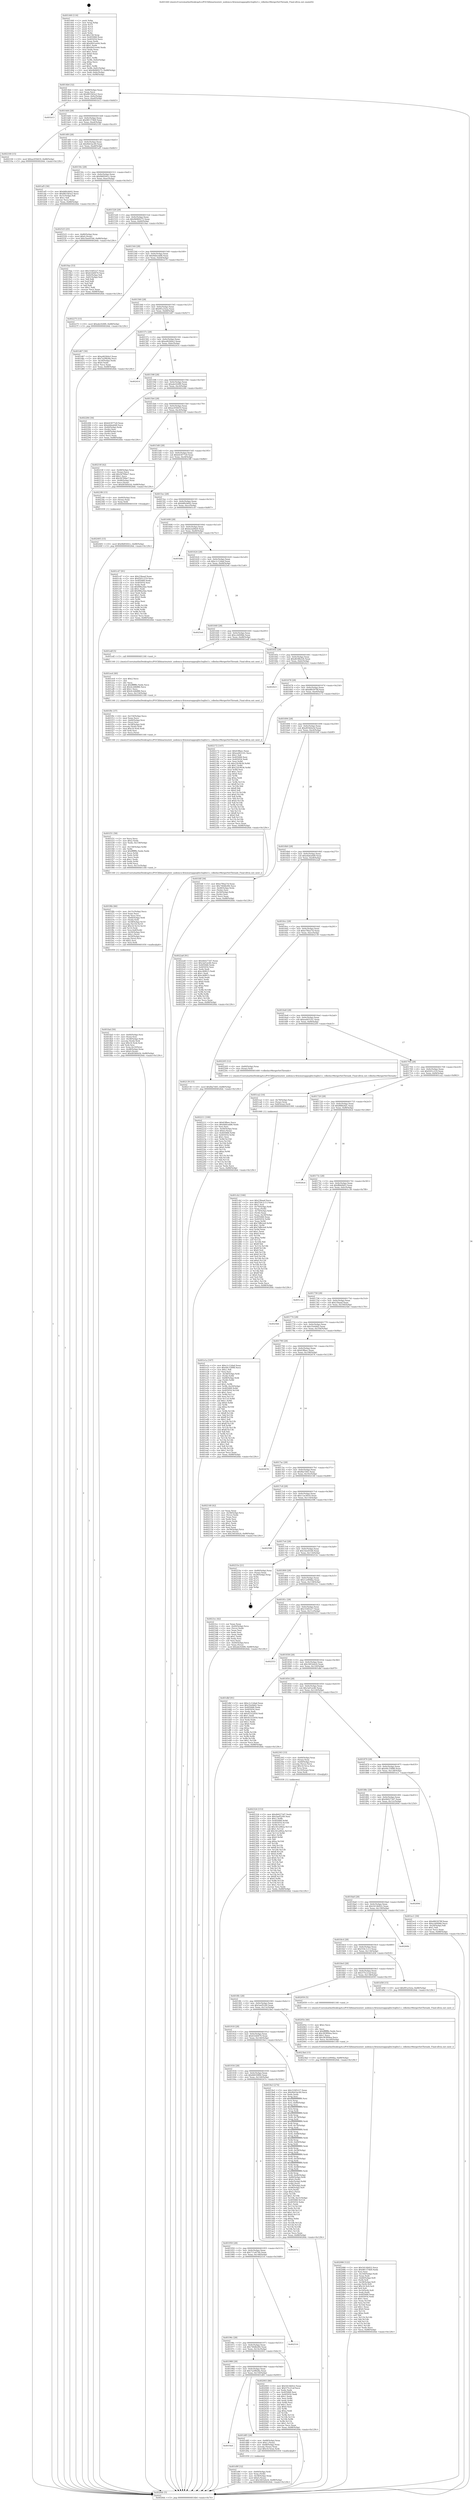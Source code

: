 digraph "0x401440" {
  label = "0x401440 (/mnt/c/Users/mathe/Desktop/tcc/POCII/binaries/extr_nodemcu-firmwareappsqlite3sqlite3.c_vdbeIncrMergerSetThreads_Final-ollvm.out::main(0))"
  labelloc = "t"
  node[shape=record]

  Entry [label="",width=0.3,height=0.3,shape=circle,fillcolor=black,style=filled]
  "0x4014b4" [label="{
     0x4014b4 [32]\l
     | [instrs]\l
     &nbsp;&nbsp;0x4014b4 \<+6\>: mov -0x88(%rbp),%eax\l
     &nbsp;&nbsp;0x4014ba \<+2\>: mov %eax,%ecx\l
     &nbsp;&nbsp;0x4014bc \<+6\>: sub $0x8833b5a3,%ecx\l
     &nbsp;&nbsp;0x4014c2 \<+6\>: mov %eax,-0x9c(%rbp)\l
     &nbsp;&nbsp;0x4014c8 \<+6\>: mov %ecx,-0xa0(%rbp)\l
     &nbsp;&nbsp;0x4014ce \<+6\>: je 0000000000401b13 \<main+0x6d3\>\l
  }"]
  "0x401b13" [label="{
     0x401b13\l
  }", style=dashed]
  "0x4014d4" [label="{
     0x4014d4 [28]\l
     | [instrs]\l
     &nbsp;&nbsp;0x4014d4 \<+5\>: jmp 00000000004014d9 \<main+0x99\>\l
     &nbsp;&nbsp;0x4014d9 \<+6\>: mov -0x9c(%rbp),%eax\l
     &nbsp;&nbsp;0x4014df \<+5\>: sub $0x981374b9,%eax\l
     &nbsp;&nbsp;0x4014e4 \<+6\>: mov %eax,-0xa4(%rbp)\l
     &nbsp;&nbsp;0x4014ea \<+6\>: je 0000000000402100 \<main+0xcc0\>\l
  }"]
  Exit [label="",width=0.3,height=0.3,shape=circle,fillcolor=black,style=filled,peripheries=2]
  "0x402100" [label="{
     0x402100 [15]\l
     | [instrs]\l
     &nbsp;&nbsp;0x402100 \<+10\>: movl $0xac059d19,-0x88(%rbp)\l
     &nbsp;&nbsp;0x40210a \<+5\>: jmp 00000000004026dc \<main+0x129c\>\l
  }"]
  "0x4014f0" [label="{
     0x4014f0 [28]\l
     | [instrs]\l
     &nbsp;&nbsp;0x4014f0 \<+5\>: jmp 00000000004014f5 \<main+0xb5\>\l
     &nbsp;&nbsp;0x4014f5 \<+6\>: mov -0x9c(%rbp),%eax\l
     &nbsp;&nbsp;0x4014fb \<+5\>: sub $0x9b43ac49,%eax\l
     &nbsp;&nbsp;0x401500 \<+6\>: mov %eax,-0xa8(%rbp)\l
     &nbsp;&nbsp;0x401506 \<+6\>: je 0000000000401af5 \<main+0x6b5\>\l
  }"]
  "0x402405" [label="{
     0x402405 [15]\l
     | [instrs]\l
     &nbsp;&nbsp;0x402405 \<+10\>: movl $0x9b85041c,-0x88(%rbp)\l
     &nbsp;&nbsp;0x40240f \<+5\>: jmp 00000000004026dc \<main+0x129c\>\l
  }"]
  "0x401af5" [label="{
     0x401af5 [30]\l
     | [instrs]\l
     &nbsp;&nbsp;0x401af5 \<+5\>: mov $0xb80cb642,%eax\l
     &nbsp;&nbsp;0x401afa \<+5\>: mov $0x8833b5a3,%ecx\l
     &nbsp;&nbsp;0x401aff \<+3\>: mov -0x31(%rbp),%dl\l
     &nbsp;&nbsp;0x401b02 \<+3\>: test $0x1,%dl\l
     &nbsp;&nbsp;0x401b05 \<+3\>: cmovne %ecx,%eax\l
     &nbsp;&nbsp;0x401b08 \<+6\>: mov %eax,-0x88(%rbp)\l
     &nbsp;&nbsp;0x401b0e \<+5\>: jmp 00000000004026dc \<main+0x129c\>\l
  }"]
  "0x40150c" [label="{
     0x40150c [28]\l
     | [instrs]\l
     &nbsp;&nbsp;0x40150c \<+5\>: jmp 0000000000401511 \<main+0xd1\>\l
     &nbsp;&nbsp;0x401511 \<+6\>: mov -0x9c(%rbp),%eax\l
     &nbsp;&nbsp;0x401517 \<+5\>: sub $0x9b85041c,%eax\l
     &nbsp;&nbsp;0x40151c \<+6\>: mov %eax,-0xac(%rbp)\l
     &nbsp;&nbsp;0x401522 \<+6\>: je 0000000000402525 \<main+0x10e5\>\l
  }"]
  "0x402324" [label="{
     0x402324 [153]\l
     | [instrs]\l
     &nbsp;&nbsp;0x402324 \<+5\>: mov $0x4b0273d7,%edx\l
     &nbsp;&nbsp;0x402329 \<+5\>: mov $0x5aef5249,%esi\l
     &nbsp;&nbsp;0x40232e \<+3\>: mov $0x1,%r8b\l
     &nbsp;&nbsp;0x402331 \<+8\>: mov 0x405068,%r9d\l
     &nbsp;&nbsp;0x402339 \<+8\>: mov 0x405054,%r10d\l
     &nbsp;&nbsp;0x402341 \<+3\>: mov %r9d,%r11d\l
     &nbsp;&nbsp;0x402344 \<+7\>: sub $0x341a982a,%r11d\l
     &nbsp;&nbsp;0x40234b \<+4\>: sub $0x1,%r11d\l
     &nbsp;&nbsp;0x40234f \<+7\>: add $0x341a982a,%r11d\l
     &nbsp;&nbsp;0x402356 \<+4\>: imul %r11d,%r9d\l
     &nbsp;&nbsp;0x40235a \<+4\>: and $0x1,%r9d\l
     &nbsp;&nbsp;0x40235e \<+4\>: cmp $0x0,%r9d\l
     &nbsp;&nbsp;0x402362 \<+3\>: sete %bl\l
     &nbsp;&nbsp;0x402365 \<+4\>: cmp $0xa,%r10d\l
     &nbsp;&nbsp;0x402369 \<+4\>: setl %r14b\l
     &nbsp;&nbsp;0x40236d \<+3\>: mov %bl,%r15b\l
     &nbsp;&nbsp;0x402370 \<+4\>: xor $0xff,%r15b\l
     &nbsp;&nbsp;0x402374 \<+3\>: mov %r14b,%r12b\l
     &nbsp;&nbsp;0x402377 \<+4\>: xor $0xff,%r12b\l
     &nbsp;&nbsp;0x40237b \<+4\>: xor $0x0,%r8b\l
     &nbsp;&nbsp;0x40237f \<+3\>: mov %r15b,%r13b\l
     &nbsp;&nbsp;0x402382 \<+4\>: and $0x0,%r13b\l
     &nbsp;&nbsp;0x402386 \<+3\>: and %r8b,%bl\l
     &nbsp;&nbsp;0x402389 \<+3\>: mov %r12b,%al\l
     &nbsp;&nbsp;0x40238c \<+2\>: and $0x0,%al\l
     &nbsp;&nbsp;0x40238e \<+3\>: and %r8b,%r14b\l
     &nbsp;&nbsp;0x402391 \<+3\>: or %bl,%r13b\l
     &nbsp;&nbsp;0x402394 \<+3\>: or %r14b,%al\l
     &nbsp;&nbsp;0x402397 \<+3\>: xor %al,%r13b\l
     &nbsp;&nbsp;0x40239a \<+3\>: or %r12b,%r15b\l
     &nbsp;&nbsp;0x40239d \<+4\>: xor $0xff,%r15b\l
     &nbsp;&nbsp;0x4023a1 \<+4\>: or $0x0,%r8b\l
     &nbsp;&nbsp;0x4023a5 \<+3\>: and %r8b,%r15b\l
     &nbsp;&nbsp;0x4023a8 \<+3\>: or %r15b,%r13b\l
     &nbsp;&nbsp;0x4023ab \<+4\>: test $0x1,%r13b\l
     &nbsp;&nbsp;0x4023af \<+3\>: cmovne %esi,%edx\l
     &nbsp;&nbsp;0x4023b2 \<+6\>: mov %edx,-0x88(%rbp)\l
     &nbsp;&nbsp;0x4023b8 \<+5\>: jmp 00000000004026dc \<main+0x129c\>\l
  }"]
  "0x402525" [label="{
     0x402525 [25]\l
     | [instrs]\l
     &nbsp;&nbsp;0x402525 \<+4\>: mov -0x80(%rbp),%rax\l
     &nbsp;&nbsp;0x402529 \<+6\>: movl $0x0,(%rax)\l
     &nbsp;&nbsp;0x40252f \<+10\>: movl $0x1bee01b6,-0x88(%rbp)\l
     &nbsp;&nbsp;0x402539 \<+5\>: jmp 00000000004026dc \<main+0x129c\>\l
  }"]
  "0x401528" [label="{
     0x401528 [28]\l
     | [instrs]\l
     &nbsp;&nbsp;0x401528 \<+5\>: jmp 000000000040152d \<main+0xed\>\l
     &nbsp;&nbsp;0x40152d \<+6\>: mov -0x9c(%rbp),%eax\l
     &nbsp;&nbsp;0x401533 \<+5\>: sub $0x9b969275,%eax\l
     &nbsp;&nbsp;0x401538 \<+6\>: mov %eax,-0xb0(%rbp)\l
     &nbsp;&nbsp;0x40153e \<+6\>: je 00000000004019ae \<main+0x56e\>\l
  }"]
  "0x402211" [label="{
     0x402211 [100]\l
     | [instrs]\l
     &nbsp;&nbsp;0x402211 \<+5\>: mov $0x63ffaec,%ecx\l
     &nbsp;&nbsp;0x402216 \<+5\>: mov $0x9ddcedd6,%edx\l
     &nbsp;&nbsp;0x40221b \<+2\>: xor %esi,%esi\l
     &nbsp;&nbsp;0x40221d \<+4\>: mov -0x40(%rbp),%rax\l
     &nbsp;&nbsp;0x402221 \<+6\>: movl $0x0,(%rax)\l
     &nbsp;&nbsp;0x402227 \<+8\>: mov 0x405068,%r8d\l
     &nbsp;&nbsp;0x40222f \<+8\>: mov 0x405054,%r9d\l
     &nbsp;&nbsp;0x402237 \<+3\>: sub $0x1,%esi\l
     &nbsp;&nbsp;0x40223a \<+3\>: mov %r8d,%r10d\l
     &nbsp;&nbsp;0x40223d \<+3\>: add %esi,%r10d\l
     &nbsp;&nbsp;0x402240 \<+4\>: imul %r10d,%r8d\l
     &nbsp;&nbsp;0x402244 \<+4\>: and $0x1,%r8d\l
     &nbsp;&nbsp;0x402248 \<+4\>: cmp $0x0,%r8d\l
     &nbsp;&nbsp;0x40224c \<+4\>: sete %r11b\l
     &nbsp;&nbsp;0x402250 \<+4\>: cmp $0xa,%r9d\l
     &nbsp;&nbsp;0x402254 \<+3\>: setl %bl\l
     &nbsp;&nbsp;0x402257 \<+3\>: mov %r11b,%r14b\l
     &nbsp;&nbsp;0x40225a \<+3\>: and %bl,%r14b\l
     &nbsp;&nbsp;0x40225d \<+3\>: xor %bl,%r11b\l
     &nbsp;&nbsp;0x402260 \<+3\>: or %r11b,%r14b\l
     &nbsp;&nbsp;0x402263 \<+4\>: test $0x1,%r14b\l
     &nbsp;&nbsp;0x402267 \<+3\>: cmovne %edx,%ecx\l
     &nbsp;&nbsp;0x40226a \<+6\>: mov %ecx,-0x88(%rbp)\l
     &nbsp;&nbsp;0x402270 \<+5\>: jmp 00000000004026dc \<main+0x129c\>\l
  }"]
  "0x4019ae" [label="{
     0x4019ae [53]\l
     | [instrs]\l
     &nbsp;&nbsp;0x4019ae \<+5\>: mov $0x31fd5227,%eax\l
     &nbsp;&nbsp;0x4019b3 \<+5\>: mov $0x632bf470,%ecx\l
     &nbsp;&nbsp;0x4019b8 \<+6\>: mov -0x82(%rbp),%dl\l
     &nbsp;&nbsp;0x4019be \<+7\>: mov -0x81(%rbp),%sil\l
     &nbsp;&nbsp;0x4019c5 \<+3\>: mov %dl,%dil\l
     &nbsp;&nbsp;0x4019c8 \<+3\>: and %sil,%dil\l
     &nbsp;&nbsp;0x4019cb \<+3\>: xor %sil,%dl\l
     &nbsp;&nbsp;0x4019ce \<+3\>: or %dl,%dil\l
     &nbsp;&nbsp;0x4019d1 \<+4\>: test $0x1,%dil\l
     &nbsp;&nbsp;0x4019d5 \<+3\>: cmovne %ecx,%eax\l
     &nbsp;&nbsp;0x4019d8 \<+6\>: mov %eax,-0x88(%rbp)\l
     &nbsp;&nbsp;0x4019de \<+5\>: jmp 00000000004026dc \<main+0x129c\>\l
  }"]
  "0x401544" [label="{
     0x401544 [28]\l
     | [instrs]\l
     &nbsp;&nbsp;0x401544 \<+5\>: jmp 0000000000401549 \<main+0x109\>\l
     &nbsp;&nbsp;0x401549 \<+6\>: mov -0x9c(%rbp),%eax\l
     &nbsp;&nbsp;0x40154f \<+5\>: sub $0x9ddcedd6,%eax\l
     &nbsp;&nbsp;0x401554 \<+6\>: mov %eax,-0xb4(%rbp)\l
     &nbsp;&nbsp;0x40155a \<+6\>: je 0000000000402275 \<main+0xe35\>\l
  }"]
  "0x4026dc" [label="{
     0x4026dc [5]\l
     | [instrs]\l
     &nbsp;&nbsp;0x4026dc \<+5\>: jmp 00000000004014b4 \<main+0x74\>\l
  }"]
  "0x401440" [label="{
     0x401440 [116]\l
     | [instrs]\l
     &nbsp;&nbsp;0x401440 \<+1\>: push %rbp\l
     &nbsp;&nbsp;0x401441 \<+3\>: mov %rsp,%rbp\l
     &nbsp;&nbsp;0x401444 \<+2\>: push %r15\l
     &nbsp;&nbsp;0x401446 \<+2\>: push %r14\l
     &nbsp;&nbsp;0x401448 \<+2\>: push %r13\l
     &nbsp;&nbsp;0x40144a \<+2\>: push %r12\l
     &nbsp;&nbsp;0x40144c \<+1\>: push %rbx\l
     &nbsp;&nbsp;0x40144d \<+7\>: sub $0x158,%rsp\l
     &nbsp;&nbsp;0x401454 \<+7\>: mov 0x405068,%eax\l
     &nbsp;&nbsp;0x40145b \<+7\>: mov 0x405054,%ecx\l
     &nbsp;&nbsp;0x401462 \<+2\>: mov %eax,%edx\l
     &nbsp;&nbsp;0x401464 \<+6\>: add $0xd441ee44,%edx\l
     &nbsp;&nbsp;0x40146a \<+3\>: sub $0x1,%edx\l
     &nbsp;&nbsp;0x40146d \<+6\>: sub $0xd441ee44,%edx\l
     &nbsp;&nbsp;0x401473 \<+3\>: imul %edx,%eax\l
     &nbsp;&nbsp;0x401476 \<+3\>: and $0x1,%eax\l
     &nbsp;&nbsp;0x401479 \<+3\>: cmp $0x0,%eax\l
     &nbsp;&nbsp;0x40147c \<+4\>: sete %r8b\l
     &nbsp;&nbsp;0x401480 \<+4\>: and $0x1,%r8b\l
     &nbsp;&nbsp;0x401484 \<+7\>: mov %r8b,-0x82(%rbp)\l
     &nbsp;&nbsp;0x40148b \<+3\>: cmp $0xa,%ecx\l
     &nbsp;&nbsp;0x40148e \<+4\>: setl %r8b\l
     &nbsp;&nbsp;0x401492 \<+4\>: and $0x1,%r8b\l
     &nbsp;&nbsp;0x401496 \<+7\>: mov %r8b,-0x81(%rbp)\l
     &nbsp;&nbsp;0x40149d \<+10\>: movl $0x9b969275,-0x88(%rbp)\l
     &nbsp;&nbsp;0x4014a7 \<+6\>: mov %edi,-0x8c(%rbp)\l
     &nbsp;&nbsp;0x4014ad \<+7\>: mov %rsi,-0x98(%rbp)\l
  }"]
  "0x402086" [label="{
     0x402086 [122]\l
     | [instrs]\l
     &nbsp;&nbsp;0x402086 \<+5\>: mov $0x5414b922,%ecx\l
     &nbsp;&nbsp;0x40208b \<+5\>: mov $0x981374b9,%edx\l
     &nbsp;&nbsp;0x402090 \<+2\>: xor %esi,%esi\l
     &nbsp;&nbsp;0x402092 \<+6\>: mov -0x160(%rbp),%edi\l
     &nbsp;&nbsp;0x402098 \<+3\>: imul %eax,%edi\l
     &nbsp;&nbsp;0x40209b \<+4\>: mov -0x60(%rbp),%r8\l
     &nbsp;&nbsp;0x40209f \<+3\>: mov (%r8),%r8\l
     &nbsp;&nbsp;0x4020a2 \<+4\>: mov -0x58(%rbp),%r9\l
     &nbsp;&nbsp;0x4020a6 \<+3\>: movslq (%r9),%r9\l
     &nbsp;&nbsp;0x4020a9 \<+4\>: imul $0x18,%r9,%r9\l
     &nbsp;&nbsp;0x4020ad \<+3\>: add %r9,%r8\l
     &nbsp;&nbsp;0x4020b0 \<+4\>: mov 0x10(%r8),%r8\l
     &nbsp;&nbsp;0x4020b4 \<+3\>: mov %edi,(%r8)\l
     &nbsp;&nbsp;0x4020b7 \<+7\>: mov 0x405068,%eax\l
     &nbsp;&nbsp;0x4020be \<+7\>: mov 0x405054,%edi\l
     &nbsp;&nbsp;0x4020c5 \<+3\>: sub $0x1,%esi\l
     &nbsp;&nbsp;0x4020c8 \<+3\>: mov %eax,%r10d\l
     &nbsp;&nbsp;0x4020cb \<+3\>: add %esi,%r10d\l
     &nbsp;&nbsp;0x4020ce \<+4\>: imul %r10d,%eax\l
     &nbsp;&nbsp;0x4020d2 \<+3\>: and $0x1,%eax\l
     &nbsp;&nbsp;0x4020d5 \<+3\>: cmp $0x0,%eax\l
     &nbsp;&nbsp;0x4020d8 \<+4\>: sete %r11b\l
     &nbsp;&nbsp;0x4020dc \<+3\>: cmp $0xa,%edi\l
     &nbsp;&nbsp;0x4020df \<+3\>: setl %bl\l
     &nbsp;&nbsp;0x4020e2 \<+3\>: mov %r11b,%r14b\l
     &nbsp;&nbsp;0x4020e5 \<+3\>: and %bl,%r14b\l
     &nbsp;&nbsp;0x4020e8 \<+3\>: xor %bl,%r11b\l
     &nbsp;&nbsp;0x4020eb \<+3\>: or %r11b,%r14b\l
     &nbsp;&nbsp;0x4020ee \<+4\>: test $0x1,%r14b\l
     &nbsp;&nbsp;0x4020f2 \<+3\>: cmovne %edx,%ecx\l
     &nbsp;&nbsp;0x4020f5 \<+6\>: mov %ecx,-0x88(%rbp)\l
     &nbsp;&nbsp;0x4020fb \<+5\>: jmp 00000000004026dc \<main+0x129c\>\l
  }"]
  "0x402275" [label="{
     0x402275 [15]\l
     | [instrs]\l
     &nbsp;&nbsp;0x402275 \<+10\>: movl $0xabc026f0,-0x88(%rbp)\l
     &nbsp;&nbsp;0x40227f \<+5\>: jmp 00000000004026dc \<main+0x129c\>\l
  }"]
  "0x401560" [label="{
     0x401560 [28]\l
     | [instrs]\l
     &nbsp;&nbsp;0x401560 \<+5\>: jmp 0000000000401565 \<main+0x125\>\l
     &nbsp;&nbsp;0x401565 \<+6\>: mov -0x9c(%rbp),%eax\l
     &nbsp;&nbsp;0x40156b \<+5\>: sub $0x9f1a1b2a,%eax\l
     &nbsp;&nbsp;0x401570 \<+6\>: mov %eax,-0xb8(%rbp)\l
     &nbsp;&nbsp;0x401576 \<+6\>: je 0000000000401d67 \<main+0x927\>\l
  }"]
  "0x40205e" [label="{
     0x40205e [40]\l
     | [instrs]\l
     &nbsp;&nbsp;0x40205e \<+5\>: mov $0x2,%ecx\l
     &nbsp;&nbsp;0x402063 \<+1\>: cltd\l
     &nbsp;&nbsp;0x402064 \<+2\>: idiv %ecx\l
     &nbsp;&nbsp;0x402066 \<+6\>: imul $0xfffffffe,%edx,%ecx\l
     &nbsp;&nbsp;0x40206c \<+6\>: sub $0x383f09ea,%ecx\l
     &nbsp;&nbsp;0x402072 \<+3\>: add $0x1,%ecx\l
     &nbsp;&nbsp;0x402075 \<+6\>: add $0x383f09ea,%ecx\l
     &nbsp;&nbsp;0x40207b \<+6\>: mov %ecx,-0x160(%rbp)\l
     &nbsp;&nbsp;0x402081 \<+5\>: call 0000000000401160 \<next_i\>\l
     | [calls]\l
     &nbsp;&nbsp;0x401160 \{1\} (/mnt/c/Users/mathe/Desktop/tcc/POCII/binaries/extr_nodemcu-firmwareappsqlite3sqlite3.c_vdbeIncrMergerSetThreads_Final-ollvm.out::next_i)\l
  }"]
  "0x401d67" [label="{
     0x401d67 [30]\l
     | [instrs]\l
     &nbsp;&nbsp;0x401d67 \<+5\>: mov $0xa462b0a3,%eax\l
     &nbsp;&nbsp;0x401d6c \<+5\>: mov $0x7a29828a,%ecx\l
     &nbsp;&nbsp;0x401d71 \<+3\>: mov -0x30(%rbp),%edx\l
     &nbsp;&nbsp;0x401d74 \<+3\>: cmp $0x0,%edx\l
     &nbsp;&nbsp;0x401d77 \<+3\>: cmove %ecx,%eax\l
     &nbsp;&nbsp;0x401d7a \<+6\>: mov %eax,-0x88(%rbp)\l
     &nbsp;&nbsp;0x401d80 \<+5\>: jmp 00000000004026dc \<main+0x129c\>\l
  }"]
  "0x40157c" [label="{
     0x40157c [28]\l
     | [instrs]\l
     &nbsp;&nbsp;0x40157c \<+5\>: jmp 0000000000401581 \<main+0x141\>\l
     &nbsp;&nbsp;0x401581 \<+6\>: mov -0x9c(%rbp),%eax\l
     &nbsp;&nbsp;0x401587 \<+5\>: sub $0xa462b0a3,%eax\l
     &nbsp;&nbsp;0x40158c \<+6\>: mov %eax,-0xbc(%rbp)\l
     &nbsp;&nbsp;0x401592 \<+6\>: je 0000000000402414 \<main+0xfd4\>\l
  }"]
  "0x401fad" [label="{
     0x401fad [50]\l
     | [instrs]\l
     &nbsp;&nbsp;0x401fad \<+4\>: mov -0x60(%rbp),%rsi\l
     &nbsp;&nbsp;0x401fb1 \<+3\>: mov (%rsi),%rsi\l
     &nbsp;&nbsp;0x401fb4 \<+4\>: mov -0x58(%rbp),%rdi\l
     &nbsp;&nbsp;0x401fb8 \<+3\>: movslq (%rdi),%rdi\l
     &nbsp;&nbsp;0x401fbb \<+4\>: imul $0x18,%rdi,%rdi\l
     &nbsp;&nbsp;0x401fbf \<+3\>: add %rdi,%rsi\l
     &nbsp;&nbsp;0x401fc2 \<+4\>: mov %rax,0x10(%rsi)\l
     &nbsp;&nbsp;0x401fc6 \<+4\>: mov -0x48(%rbp),%rax\l
     &nbsp;&nbsp;0x401fca \<+6\>: movl $0x0,(%rax)\l
     &nbsp;&nbsp;0x401fd0 \<+10\>: movl $0xd93b0a5d,-0x88(%rbp)\l
     &nbsp;&nbsp;0x401fda \<+5\>: jmp 00000000004026dc \<main+0x129c\>\l
  }"]
  "0x402414" [label="{
     0x402414\l
  }", style=dashed]
  "0x401598" [label="{
     0x401598 [28]\l
     | [instrs]\l
     &nbsp;&nbsp;0x401598 \<+5\>: jmp 000000000040159d \<main+0x15d\>\l
     &nbsp;&nbsp;0x40159d \<+6\>: mov -0x9c(%rbp),%eax\l
     &nbsp;&nbsp;0x4015a3 \<+5\>: sub $0xabc026f0,%eax\l
     &nbsp;&nbsp;0x4015a8 \<+6\>: mov %eax,-0xc0(%rbp)\l
     &nbsp;&nbsp;0x4015ae \<+6\>: je 0000000000402284 \<main+0xe44\>\l
  }"]
  "0x401f6b" [label="{
     0x401f6b [66]\l
     | [instrs]\l
     &nbsp;&nbsp;0x401f6b \<+6\>: mov -0x15c(%rbp),%ecx\l
     &nbsp;&nbsp;0x401f71 \<+3\>: imul %eax,%ecx\l
     &nbsp;&nbsp;0x401f74 \<+3\>: movslq %ecx,%rsi\l
     &nbsp;&nbsp;0x401f77 \<+4\>: mov -0x60(%rbp),%rdi\l
     &nbsp;&nbsp;0x401f7b \<+3\>: mov (%rdi),%rdi\l
     &nbsp;&nbsp;0x401f7e \<+4\>: mov -0x58(%rbp),%r10\l
     &nbsp;&nbsp;0x401f82 \<+3\>: movslq (%r10),%r10\l
     &nbsp;&nbsp;0x401f85 \<+4\>: imul $0x18,%r10,%r10\l
     &nbsp;&nbsp;0x401f89 \<+3\>: add %r10,%rdi\l
     &nbsp;&nbsp;0x401f8c \<+4\>: mov %rsi,0x8(%rdi)\l
     &nbsp;&nbsp;0x401f90 \<+4\>: mov -0x50(%rbp),%rsi\l
     &nbsp;&nbsp;0x401f94 \<+6\>: movl $0x1,(%rsi)\l
     &nbsp;&nbsp;0x401f9a \<+4\>: mov -0x50(%rbp),%rsi\l
     &nbsp;&nbsp;0x401f9e \<+3\>: movslq (%rsi),%rsi\l
     &nbsp;&nbsp;0x401fa1 \<+4\>: shl $0x2,%rsi\l
     &nbsp;&nbsp;0x401fa5 \<+3\>: mov %rsi,%rdi\l
     &nbsp;&nbsp;0x401fa8 \<+5\>: call 0000000000401050 \<malloc@plt\>\l
     | [calls]\l
     &nbsp;&nbsp;0x401050 \{1\} (unknown)\l
  }"]
  "0x402284" [label="{
     0x402284 [36]\l
     | [instrs]\l
     &nbsp;&nbsp;0x402284 \<+5\>: mov $0xb43077e9,%eax\l
     &nbsp;&nbsp;0x402289 \<+5\>: mov $0xe6dea0d9,%ecx\l
     &nbsp;&nbsp;0x40228e \<+4\>: mov -0x40(%rbp),%rdx\l
     &nbsp;&nbsp;0x402292 \<+2\>: mov (%rdx),%esi\l
     &nbsp;&nbsp;0x402294 \<+4\>: mov -0x68(%rbp),%rdx\l
     &nbsp;&nbsp;0x402298 \<+2\>: cmp (%rdx),%esi\l
     &nbsp;&nbsp;0x40229a \<+3\>: cmovl %ecx,%eax\l
     &nbsp;&nbsp;0x40229d \<+6\>: mov %eax,-0x88(%rbp)\l
     &nbsp;&nbsp;0x4022a3 \<+5\>: jmp 00000000004026dc \<main+0x129c\>\l
  }"]
  "0x4015b4" [label="{
     0x4015b4 [28]\l
     | [instrs]\l
     &nbsp;&nbsp;0x4015b4 \<+5\>: jmp 00000000004015b9 \<main+0x179\>\l
     &nbsp;&nbsp;0x4015b9 \<+6\>: mov -0x9c(%rbp),%eax\l
     &nbsp;&nbsp;0x4015bf \<+5\>: sub $0xac059d19,%eax\l
     &nbsp;&nbsp;0x4015c4 \<+6\>: mov %eax,-0xc4(%rbp)\l
     &nbsp;&nbsp;0x4015ca \<+6\>: je 000000000040210f \<main+0xccf\>\l
  }"]
  "0x401f31" [label="{
     0x401f31 [58]\l
     | [instrs]\l
     &nbsp;&nbsp;0x401f31 \<+2\>: xor %ecx,%ecx\l
     &nbsp;&nbsp;0x401f33 \<+5\>: mov $0x2,%edx\l
     &nbsp;&nbsp;0x401f38 \<+6\>: mov %edx,-0x158(%rbp)\l
     &nbsp;&nbsp;0x401f3e \<+1\>: cltd\l
     &nbsp;&nbsp;0x401f3f \<+7\>: mov -0x158(%rbp),%r8d\l
     &nbsp;&nbsp;0x401f46 \<+3\>: idiv %r8d\l
     &nbsp;&nbsp;0x401f49 \<+6\>: imul $0xfffffffe,%edx,%edx\l
     &nbsp;&nbsp;0x401f4f \<+3\>: mov %ecx,%r9d\l
     &nbsp;&nbsp;0x401f52 \<+3\>: sub %edx,%r9d\l
     &nbsp;&nbsp;0x401f55 \<+2\>: mov %ecx,%edx\l
     &nbsp;&nbsp;0x401f57 \<+3\>: sub $0x1,%edx\l
     &nbsp;&nbsp;0x401f5a \<+3\>: add %edx,%r9d\l
     &nbsp;&nbsp;0x401f5d \<+3\>: sub %r9d,%ecx\l
     &nbsp;&nbsp;0x401f60 \<+6\>: mov %ecx,-0x15c(%rbp)\l
     &nbsp;&nbsp;0x401f66 \<+5\>: call 0000000000401160 \<next_i\>\l
     | [calls]\l
     &nbsp;&nbsp;0x401160 \{1\} (/mnt/c/Users/mathe/Desktop/tcc/POCII/binaries/extr_nodemcu-firmwareappsqlite3sqlite3.c_vdbeIncrMergerSetThreads_Final-ollvm.out::next_i)\l
  }"]
  "0x40210f" [label="{
     0x40210f [42]\l
     | [instrs]\l
     &nbsp;&nbsp;0x40210f \<+4\>: mov -0x48(%rbp),%rax\l
     &nbsp;&nbsp;0x402113 \<+2\>: mov (%rax),%ecx\l
     &nbsp;&nbsp;0x402115 \<+6\>: add $0x567f0be7,%ecx\l
     &nbsp;&nbsp;0x40211b \<+3\>: add $0x1,%ecx\l
     &nbsp;&nbsp;0x40211e \<+6\>: sub $0x567f0be7,%ecx\l
     &nbsp;&nbsp;0x402124 \<+4\>: mov -0x48(%rbp),%rax\l
     &nbsp;&nbsp;0x402128 \<+2\>: mov %ecx,(%rax)\l
     &nbsp;&nbsp;0x40212a \<+10\>: movl $0xd93b0a5d,-0x88(%rbp)\l
     &nbsp;&nbsp;0x402134 \<+5\>: jmp 00000000004026dc \<main+0x129c\>\l
  }"]
  "0x4015d0" [label="{
     0x4015d0 [28]\l
     | [instrs]\l
     &nbsp;&nbsp;0x4015d0 \<+5\>: jmp 00000000004015d5 \<main+0x195\>\l
     &nbsp;&nbsp;0x4015d5 \<+6\>: mov -0x9c(%rbp),%eax\l
     &nbsp;&nbsp;0x4015db \<+5\>: sub $0xb43077e9,%eax\l
     &nbsp;&nbsp;0x4015e0 \<+6\>: mov %eax,-0xc8(%rbp)\l
     &nbsp;&nbsp;0x4015e6 \<+6\>: je 00000000004023f6 \<main+0xfb6\>\l
  }"]
  "0x401f0c" [label="{
     0x401f0c [37]\l
     | [instrs]\l
     &nbsp;&nbsp;0x401f0c \<+6\>: mov -0x154(%rbp),%ecx\l
     &nbsp;&nbsp;0x401f12 \<+3\>: imul %eax,%ecx\l
     &nbsp;&nbsp;0x401f15 \<+4\>: mov -0x60(%rbp),%rsi\l
     &nbsp;&nbsp;0x401f19 \<+3\>: mov (%rsi),%rsi\l
     &nbsp;&nbsp;0x401f1c \<+4\>: mov -0x58(%rbp),%rdi\l
     &nbsp;&nbsp;0x401f20 \<+3\>: movslq (%rdi),%rdi\l
     &nbsp;&nbsp;0x401f23 \<+4\>: imul $0x18,%rdi,%rdi\l
     &nbsp;&nbsp;0x401f27 \<+3\>: add %rdi,%rsi\l
     &nbsp;&nbsp;0x401f2a \<+2\>: mov %ecx,(%rsi)\l
     &nbsp;&nbsp;0x401f2c \<+5\>: call 0000000000401160 \<next_i\>\l
     | [calls]\l
     &nbsp;&nbsp;0x401160 \{1\} (/mnt/c/Users/mathe/Desktop/tcc/POCII/binaries/extr_nodemcu-firmwareappsqlite3sqlite3.c_vdbeIncrMergerSetThreads_Final-ollvm.out::next_i)\l
  }"]
  "0x4023f6" [label="{
     0x4023f6 [15]\l
     | [instrs]\l
     &nbsp;&nbsp;0x4023f6 \<+4\>: mov -0x60(%rbp),%rax\l
     &nbsp;&nbsp;0x4023fa \<+3\>: mov (%rax),%rax\l
     &nbsp;&nbsp;0x4023fd \<+3\>: mov %rax,%rdi\l
     &nbsp;&nbsp;0x402400 \<+5\>: call 0000000000401030 \<free@plt\>\l
     | [calls]\l
     &nbsp;&nbsp;0x401030 \{1\} (unknown)\l
  }"]
  "0x4015ec" [label="{
     0x4015ec [28]\l
     | [instrs]\l
     &nbsp;&nbsp;0x4015ec \<+5\>: jmp 00000000004015f1 \<main+0x1b1\>\l
     &nbsp;&nbsp;0x4015f1 \<+6\>: mov -0x9c(%rbp),%eax\l
     &nbsp;&nbsp;0x4015f7 \<+5\>: sub $0xb80cb642,%eax\l
     &nbsp;&nbsp;0x4015fc \<+6\>: mov %eax,-0xcc(%rbp)\l
     &nbsp;&nbsp;0x401602 \<+6\>: je 0000000000401c47 \<main+0x807\>\l
  }"]
  "0x401ee4" [label="{
     0x401ee4 [40]\l
     | [instrs]\l
     &nbsp;&nbsp;0x401ee4 \<+5\>: mov $0x2,%ecx\l
     &nbsp;&nbsp;0x401ee9 \<+1\>: cltd\l
     &nbsp;&nbsp;0x401eea \<+2\>: idiv %ecx\l
     &nbsp;&nbsp;0x401eec \<+6\>: imul $0xfffffffe,%edx,%ecx\l
     &nbsp;&nbsp;0x401ef2 \<+6\>: sub $0x4c2db886,%ecx\l
     &nbsp;&nbsp;0x401ef8 \<+3\>: add $0x1,%ecx\l
     &nbsp;&nbsp;0x401efb \<+6\>: add $0x4c2db886,%ecx\l
     &nbsp;&nbsp;0x401f01 \<+6\>: mov %ecx,-0x154(%rbp)\l
     &nbsp;&nbsp;0x401f07 \<+5\>: call 0000000000401160 \<next_i\>\l
     | [calls]\l
     &nbsp;&nbsp;0x401160 \{1\} (/mnt/c/Users/mathe/Desktop/tcc/POCII/binaries/extr_nodemcu-firmwareappsqlite3sqlite3.c_vdbeIncrMergerSetThreads_Final-ollvm.out::next_i)\l
  }"]
  "0x401c47" [label="{
     0x401c47 [91]\l
     | [instrs]\l
     &nbsp;&nbsp;0x401c47 \<+5\>: mov $0x23baad,%eax\l
     &nbsp;&nbsp;0x401c4c \<+5\>: mov $0xf201c219,%ecx\l
     &nbsp;&nbsp;0x401c51 \<+7\>: mov 0x405068,%edx\l
     &nbsp;&nbsp;0x401c58 \<+7\>: mov 0x405054,%esi\l
     &nbsp;&nbsp;0x401c5f \<+2\>: mov %edx,%edi\l
     &nbsp;&nbsp;0x401c61 \<+6\>: sub $0xf98a2fae,%edi\l
     &nbsp;&nbsp;0x401c67 \<+3\>: sub $0x1,%edi\l
     &nbsp;&nbsp;0x401c6a \<+6\>: add $0xf98a2fae,%edi\l
     &nbsp;&nbsp;0x401c70 \<+3\>: imul %edi,%edx\l
     &nbsp;&nbsp;0x401c73 \<+3\>: and $0x1,%edx\l
     &nbsp;&nbsp;0x401c76 \<+3\>: cmp $0x0,%edx\l
     &nbsp;&nbsp;0x401c79 \<+4\>: sete %r8b\l
     &nbsp;&nbsp;0x401c7d \<+3\>: cmp $0xa,%esi\l
     &nbsp;&nbsp;0x401c80 \<+4\>: setl %r9b\l
     &nbsp;&nbsp;0x401c84 \<+3\>: mov %r8b,%r10b\l
     &nbsp;&nbsp;0x401c87 \<+3\>: and %r9b,%r10b\l
     &nbsp;&nbsp;0x401c8a \<+3\>: xor %r9b,%r8b\l
     &nbsp;&nbsp;0x401c8d \<+3\>: or %r8b,%r10b\l
     &nbsp;&nbsp;0x401c90 \<+4\>: test $0x1,%r10b\l
     &nbsp;&nbsp;0x401c94 \<+3\>: cmovne %ecx,%eax\l
     &nbsp;&nbsp;0x401c97 \<+6\>: mov %eax,-0x88(%rbp)\l
     &nbsp;&nbsp;0x401c9d \<+5\>: jmp 00000000004026dc \<main+0x129c\>\l
  }"]
  "0x401608" [label="{
     0x401608 [28]\l
     | [instrs]\l
     &nbsp;&nbsp;0x401608 \<+5\>: jmp 000000000040160d \<main+0x1cd\>\l
     &nbsp;&nbsp;0x40160d \<+6\>: mov -0x9c(%rbp),%eax\l
     &nbsp;&nbsp;0x401613 \<+5\>: sub $0xbe2a06e9,%eax\l
     &nbsp;&nbsp;0x401618 \<+6\>: mov %eax,-0xd0(%rbp)\l
     &nbsp;&nbsp;0x40161e \<+6\>: je 0000000000401b9c \<main+0x75c\>\l
  }"]
  "0x401d9f" [label="{
     0x401d9f [32]\l
     | [instrs]\l
     &nbsp;&nbsp;0x401d9f \<+4\>: mov -0x60(%rbp),%rdi\l
     &nbsp;&nbsp;0x401da3 \<+3\>: mov %rax,(%rdi)\l
     &nbsp;&nbsp;0x401da6 \<+4\>: mov -0x58(%rbp),%rax\l
     &nbsp;&nbsp;0x401daa \<+6\>: movl $0x0,(%rax)\l
     &nbsp;&nbsp;0x401db0 \<+10\>: movl $0x3403eb24,-0x88(%rbp)\l
     &nbsp;&nbsp;0x401dba \<+5\>: jmp 00000000004026dc \<main+0x129c\>\l
  }"]
  "0x401b9c" [label="{
     0x401b9c\l
  }", style=dashed]
  "0x401624" [label="{
     0x401624 [28]\l
     | [instrs]\l
     &nbsp;&nbsp;0x401624 \<+5\>: jmp 0000000000401629 \<main+0x1e9\>\l
     &nbsp;&nbsp;0x401629 \<+6\>: mov -0x9c(%rbp),%eax\l
     &nbsp;&nbsp;0x40162f \<+5\>: sub $0xc1c12dad,%eax\l
     &nbsp;&nbsp;0x401634 \<+6\>: mov %eax,-0xd4(%rbp)\l
     &nbsp;&nbsp;0x40163a \<+6\>: je 00000000004025e6 \<main+0x11a6\>\l
  }"]
  "0x4019a4" [label="{
     0x4019a4\l
  }", style=dashed]
  "0x4025e6" [label="{
     0x4025e6\l
  }", style=dashed]
  "0x401640" [label="{
     0x401640 [28]\l
     | [instrs]\l
     &nbsp;&nbsp;0x401640 \<+5\>: jmp 0000000000401645 \<main+0x205\>\l
     &nbsp;&nbsp;0x401645 \<+6\>: mov -0x9c(%rbp),%eax\l
     &nbsp;&nbsp;0x40164b \<+5\>: sub $0xccbf49bb,%eax\l
     &nbsp;&nbsp;0x401650 \<+6\>: mov %eax,-0xd8(%rbp)\l
     &nbsp;&nbsp;0x401656 \<+6\>: je 0000000000401edf \<main+0xa9f\>\l
  }"]
  "0x401d85" [label="{
     0x401d85 [26]\l
     | [instrs]\l
     &nbsp;&nbsp;0x401d85 \<+4\>: mov -0x68(%rbp),%rax\l
     &nbsp;&nbsp;0x401d89 \<+6\>: movl $0x1,(%rax)\l
     &nbsp;&nbsp;0x401d8f \<+4\>: mov -0x68(%rbp),%rax\l
     &nbsp;&nbsp;0x401d93 \<+3\>: movslq (%rax),%rax\l
     &nbsp;&nbsp;0x401d96 \<+4\>: imul $0x18,%rax,%rdi\l
     &nbsp;&nbsp;0x401d9a \<+5\>: call 0000000000401050 \<malloc@plt\>\l
     | [calls]\l
     &nbsp;&nbsp;0x401050 \{1\} (unknown)\l
  }"]
  "0x401edf" [label="{
     0x401edf [5]\l
     | [instrs]\l
     &nbsp;&nbsp;0x401edf \<+5\>: call 0000000000401160 \<next_i\>\l
     | [calls]\l
     &nbsp;&nbsp;0x401160 \{1\} (/mnt/c/Users/mathe/Desktop/tcc/POCII/binaries/extr_nodemcu-firmwareappsqlite3sqlite3.c_vdbeIncrMergerSetThreads_Final-ollvm.out::next_i)\l
  }"]
  "0x40165c" [label="{
     0x40165c [28]\l
     | [instrs]\l
     &nbsp;&nbsp;0x40165c \<+5\>: jmp 0000000000401661 \<main+0x221\>\l
     &nbsp;&nbsp;0x401661 \<+6\>: mov -0x9c(%rbp),%eax\l
     &nbsp;&nbsp;0x401667 \<+5\>: sub $0xd638b226,%eax\l
     &nbsp;&nbsp;0x40166c \<+6\>: mov %eax,-0xdc(%rbp)\l
     &nbsp;&nbsp;0x401672 \<+6\>: je 0000000000402423 \<main+0xfe3\>\l
  }"]
  "0x401988" [label="{
     0x401988 [28]\l
     | [instrs]\l
     &nbsp;&nbsp;0x401988 \<+5\>: jmp 000000000040198d \<main+0x54d\>\l
     &nbsp;&nbsp;0x40198d \<+6\>: mov -0x9c(%rbp),%eax\l
     &nbsp;&nbsp;0x401993 \<+5\>: sub $0x7a29828a,%eax\l
     &nbsp;&nbsp;0x401998 \<+6\>: mov %eax,-0x150(%rbp)\l
     &nbsp;&nbsp;0x40199e \<+6\>: je 0000000000401d85 \<main+0x945\>\l
  }"]
  "0x402423" [label="{
     0x402423\l
  }", style=dashed]
  "0x401678" [label="{
     0x401678 [28]\l
     | [instrs]\l
     &nbsp;&nbsp;0x401678 \<+5\>: jmp 000000000040167d \<main+0x23d\>\l
     &nbsp;&nbsp;0x40167d \<+6\>: mov -0x9c(%rbp),%eax\l
     &nbsp;&nbsp;0x401683 \<+5\>: sub $0xd803078f,%eax\l
     &nbsp;&nbsp;0x401688 \<+6\>: mov %eax,-0xe0(%rbp)\l
     &nbsp;&nbsp;0x40168e \<+6\>: je 0000000000402172 \<main+0xd32\>\l
  }"]
  "0x402003" [label="{
     0x402003 [86]\l
     | [instrs]\l
     &nbsp;&nbsp;0x402003 \<+5\>: mov $0x5414b922,%eax\l
     &nbsp;&nbsp;0x402008 \<+5\>: mov $0x575c21af,%ecx\l
     &nbsp;&nbsp;0x40200d \<+2\>: xor %edx,%edx\l
     &nbsp;&nbsp;0x40200f \<+7\>: mov 0x405068,%esi\l
     &nbsp;&nbsp;0x402016 \<+7\>: mov 0x405054,%edi\l
     &nbsp;&nbsp;0x40201d \<+3\>: sub $0x1,%edx\l
     &nbsp;&nbsp;0x402020 \<+3\>: mov %esi,%r8d\l
     &nbsp;&nbsp;0x402023 \<+3\>: add %edx,%r8d\l
     &nbsp;&nbsp;0x402026 \<+4\>: imul %r8d,%esi\l
     &nbsp;&nbsp;0x40202a \<+3\>: and $0x1,%esi\l
     &nbsp;&nbsp;0x40202d \<+3\>: cmp $0x0,%esi\l
     &nbsp;&nbsp;0x402030 \<+4\>: sete %r9b\l
     &nbsp;&nbsp;0x402034 \<+3\>: cmp $0xa,%edi\l
     &nbsp;&nbsp;0x402037 \<+4\>: setl %r10b\l
     &nbsp;&nbsp;0x40203b \<+3\>: mov %r9b,%r11b\l
     &nbsp;&nbsp;0x40203e \<+3\>: and %r10b,%r11b\l
     &nbsp;&nbsp;0x402041 \<+3\>: xor %r10b,%r9b\l
     &nbsp;&nbsp;0x402044 \<+3\>: or %r9b,%r11b\l
     &nbsp;&nbsp;0x402047 \<+4\>: test $0x1,%r11b\l
     &nbsp;&nbsp;0x40204b \<+3\>: cmovne %ecx,%eax\l
     &nbsp;&nbsp;0x40204e \<+6\>: mov %eax,-0x88(%rbp)\l
     &nbsp;&nbsp;0x402054 \<+5\>: jmp 00000000004026dc \<main+0x129c\>\l
  }"]
  "0x402172" [label="{
     0x402172 [147]\l
     | [instrs]\l
     &nbsp;&nbsp;0x402172 \<+5\>: mov $0x63ffaec,%eax\l
     &nbsp;&nbsp;0x402177 \<+5\>: mov $0xea403141,%ecx\l
     &nbsp;&nbsp;0x40217c \<+2\>: mov $0x1,%dl\l
     &nbsp;&nbsp;0x40217e \<+7\>: mov 0x405068,%esi\l
     &nbsp;&nbsp;0x402185 \<+7\>: mov 0x405054,%edi\l
     &nbsp;&nbsp;0x40218c \<+3\>: mov %esi,%r8d\l
     &nbsp;&nbsp;0x40218f \<+7\>: sub $0x22fc9b36,%r8d\l
     &nbsp;&nbsp;0x402196 \<+4\>: sub $0x1,%r8d\l
     &nbsp;&nbsp;0x40219a \<+7\>: add $0x22fc9b36,%r8d\l
     &nbsp;&nbsp;0x4021a1 \<+4\>: imul %r8d,%esi\l
     &nbsp;&nbsp;0x4021a5 \<+3\>: and $0x1,%esi\l
     &nbsp;&nbsp;0x4021a8 \<+3\>: cmp $0x0,%esi\l
     &nbsp;&nbsp;0x4021ab \<+4\>: sete %r9b\l
     &nbsp;&nbsp;0x4021af \<+3\>: cmp $0xa,%edi\l
     &nbsp;&nbsp;0x4021b2 \<+4\>: setl %r10b\l
     &nbsp;&nbsp;0x4021b6 \<+3\>: mov %r9b,%r11b\l
     &nbsp;&nbsp;0x4021b9 \<+4\>: xor $0xff,%r11b\l
     &nbsp;&nbsp;0x4021bd \<+3\>: mov %r10b,%bl\l
     &nbsp;&nbsp;0x4021c0 \<+3\>: xor $0xff,%bl\l
     &nbsp;&nbsp;0x4021c3 \<+3\>: xor $0x0,%dl\l
     &nbsp;&nbsp;0x4021c6 \<+3\>: mov %r11b,%r14b\l
     &nbsp;&nbsp;0x4021c9 \<+4\>: and $0x0,%r14b\l
     &nbsp;&nbsp;0x4021cd \<+3\>: and %dl,%r9b\l
     &nbsp;&nbsp;0x4021d0 \<+3\>: mov %bl,%r15b\l
     &nbsp;&nbsp;0x4021d3 \<+4\>: and $0x0,%r15b\l
     &nbsp;&nbsp;0x4021d7 \<+3\>: and %dl,%r10b\l
     &nbsp;&nbsp;0x4021da \<+3\>: or %r9b,%r14b\l
     &nbsp;&nbsp;0x4021dd \<+3\>: or %r10b,%r15b\l
     &nbsp;&nbsp;0x4021e0 \<+3\>: xor %r15b,%r14b\l
     &nbsp;&nbsp;0x4021e3 \<+3\>: or %bl,%r11b\l
     &nbsp;&nbsp;0x4021e6 \<+4\>: xor $0xff,%r11b\l
     &nbsp;&nbsp;0x4021ea \<+3\>: or $0x0,%dl\l
     &nbsp;&nbsp;0x4021ed \<+3\>: and %dl,%r11b\l
     &nbsp;&nbsp;0x4021f0 \<+3\>: or %r11b,%r14b\l
     &nbsp;&nbsp;0x4021f3 \<+4\>: test $0x1,%r14b\l
     &nbsp;&nbsp;0x4021f7 \<+3\>: cmovne %ecx,%eax\l
     &nbsp;&nbsp;0x4021fa \<+6\>: mov %eax,-0x88(%rbp)\l
     &nbsp;&nbsp;0x402200 \<+5\>: jmp 00000000004026dc \<main+0x129c\>\l
  }"]
  "0x401694" [label="{
     0x401694 [28]\l
     | [instrs]\l
     &nbsp;&nbsp;0x401694 \<+5\>: jmp 0000000000401699 \<main+0x259\>\l
     &nbsp;&nbsp;0x401699 \<+6\>: mov -0x9c(%rbp),%eax\l
     &nbsp;&nbsp;0x40169f \<+5\>: sub $0xd93b0a5d,%eax\l
     &nbsp;&nbsp;0x4016a4 \<+6\>: mov %eax,-0xe4(%rbp)\l
     &nbsp;&nbsp;0x4016aa \<+6\>: je 0000000000401fdf \<main+0xb9f\>\l
  }"]
  "0x40196c" [label="{
     0x40196c [28]\l
     | [instrs]\l
     &nbsp;&nbsp;0x40196c \<+5\>: jmp 0000000000401971 \<main+0x531\>\l
     &nbsp;&nbsp;0x401971 \<+6\>: mov -0x9c(%rbp),%eax\l
     &nbsp;&nbsp;0x401977 \<+5\>: sub $0x740db284,%eax\l
     &nbsp;&nbsp;0x40197c \<+6\>: mov %eax,-0x14c(%rbp)\l
     &nbsp;&nbsp;0x401982 \<+6\>: je 0000000000402003 \<main+0xbc3\>\l
  }"]
  "0x401fdf" [label="{
     0x401fdf [36]\l
     | [instrs]\l
     &nbsp;&nbsp;0x401fdf \<+5\>: mov $0xe7f0a27d,%eax\l
     &nbsp;&nbsp;0x401fe4 \<+5\>: mov $0x740db284,%ecx\l
     &nbsp;&nbsp;0x401fe9 \<+4\>: mov -0x48(%rbp),%rdx\l
     &nbsp;&nbsp;0x401fed \<+2\>: mov (%rdx),%esi\l
     &nbsp;&nbsp;0x401fef \<+4\>: mov -0x50(%rbp),%rdx\l
     &nbsp;&nbsp;0x401ff3 \<+2\>: cmp (%rdx),%esi\l
     &nbsp;&nbsp;0x401ff5 \<+3\>: cmovl %ecx,%eax\l
     &nbsp;&nbsp;0x401ff8 \<+6\>: mov %eax,-0x88(%rbp)\l
     &nbsp;&nbsp;0x401ffe \<+5\>: jmp 00000000004026dc \<main+0x129c\>\l
  }"]
  "0x4016b0" [label="{
     0x4016b0 [28]\l
     | [instrs]\l
     &nbsp;&nbsp;0x4016b0 \<+5\>: jmp 00000000004016b5 \<main+0x275\>\l
     &nbsp;&nbsp;0x4016b5 \<+6\>: mov -0x9c(%rbp),%eax\l
     &nbsp;&nbsp;0x4016bb \<+5\>: sub $0xe6dea0d9,%eax\l
     &nbsp;&nbsp;0x4016c0 \<+6\>: mov %eax,-0xe8(%rbp)\l
     &nbsp;&nbsp;0x4016c6 \<+6\>: je 00000000004022a8 \<main+0xe68\>\l
  }"]
  "0x402516" [label="{
     0x402516\l
  }", style=dashed]
  "0x4022a8" [label="{
     0x4022a8 [91]\l
     | [instrs]\l
     &nbsp;&nbsp;0x4022a8 \<+5\>: mov $0x4b0273d7,%eax\l
     &nbsp;&nbsp;0x4022ad \<+5\>: mov $0x3af1ee46,%ecx\l
     &nbsp;&nbsp;0x4022b2 \<+7\>: mov 0x405068,%edx\l
     &nbsp;&nbsp;0x4022b9 \<+7\>: mov 0x405054,%esi\l
     &nbsp;&nbsp;0x4022c0 \<+2\>: mov %edx,%edi\l
     &nbsp;&nbsp;0x4022c2 \<+6\>: sub $0xc46f615,%edi\l
     &nbsp;&nbsp;0x4022c8 \<+3\>: sub $0x1,%edi\l
     &nbsp;&nbsp;0x4022cb \<+6\>: add $0xc46f615,%edi\l
     &nbsp;&nbsp;0x4022d1 \<+3\>: imul %edi,%edx\l
     &nbsp;&nbsp;0x4022d4 \<+3\>: and $0x1,%edx\l
     &nbsp;&nbsp;0x4022d7 \<+3\>: cmp $0x0,%edx\l
     &nbsp;&nbsp;0x4022da \<+4\>: sete %r8b\l
     &nbsp;&nbsp;0x4022de \<+3\>: cmp $0xa,%esi\l
     &nbsp;&nbsp;0x4022e1 \<+4\>: setl %r9b\l
     &nbsp;&nbsp;0x4022e5 \<+3\>: mov %r8b,%r10b\l
     &nbsp;&nbsp;0x4022e8 \<+3\>: and %r9b,%r10b\l
     &nbsp;&nbsp;0x4022eb \<+3\>: xor %r9b,%r8b\l
     &nbsp;&nbsp;0x4022ee \<+3\>: or %r8b,%r10b\l
     &nbsp;&nbsp;0x4022f1 \<+4\>: test $0x1,%r10b\l
     &nbsp;&nbsp;0x4022f5 \<+3\>: cmovne %ecx,%eax\l
     &nbsp;&nbsp;0x4022f8 \<+6\>: mov %eax,-0x88(%rbp)\l
     &nbsp;&nbsp;0x4022fe \<+5\>: jmp 00000000004026dc \<main+0x129c\>\l
  }"]
  "0x4016cc" [label="{
     0x4016cc [28]\l
     | [instrs]\l
     &nbsp;&nbsp;0x4016cc \<+5\>: jmp 00000000004016d1 \<main+0x291\>\l
     &nbsp;&nbsp;0x4016d1 \<+6\>: mov -0x9c(%rbp),%eax\l
     &nbsp;&nbsp;0x4016d7 \<+5\>: sub $0xe7f0a27d,%eax\l
     &nbsp;&nbsp;0x4016dc \<+6\>: mov %eax,-0xec(%rbp)\l
     &nbsp;&nbsp;0x4016e2 \<+6\>: je 0000000000402139 \<main+0xcf9\>\l
  }"]
  "0x401950" [label="{
     0x401950 [28]\l
     | [instrs]\l
     &nbsp;&nbsp;0x401950 \<+5\>: jmp 0000000000401955 \<main+0x515\>\l
     &nbsp;&nbsp;0x401955 \<+6\>: mov -0x9c(%rbp),%eax\l
     &nbsp;&nbsp;0x40195b \<+5\>: sub $0x711e6746,%eax\l
     &nbsp;&nbsp;0x401960 \<+6\>: mov %eax,-0x148(%rbp)\l
     &nbsp;&nbsp;0x401966 \<+6\>: je 0000000000402516 \<main+0x10d6\>\l
  }"]
  "0x402139" [label="{
     0x402139 [15]\l
     | [instrs]\l
     &nbsp;&nbsp;0x402139 \<+10\>: movl $0xfba7d45,-0x88(%rbp)\l
     &nbsp;&nbsp;0x402143 \<+5\>: jmp 00000000004026dc \<main+0x129c\>\l
  }"]
  "0x4016e8" [label="{
     0x4016e8 [28]\l
     | [instrs]\l
     &nbsp;&nbsp;0x4016e8 \<+5\>: jmp 00000000004016ed \<main+0x2ad\>\l
     &nbsp;&nbsp;0x4016ed \<+6\>: mov -0x9c(%rbp),%eax\l
     &nbsp;&nbsp;0x4016f3 \<+5\>: sub $0xea403141,%eax\l
     &nbsp;&nbsp;0x4016f8 \<+6\>: mov %eax,-0xf0(%rbp)\l
     &nbsp;&nbsp;0x4016fe \<+6\>: je 0000000000402205 \<main+0xdc5\>\l
  }"]
  "0x40247e" [label="{
     0x40247e\l
  }", style=dashed]
  "0x402205" [label="{
     0x402205 [12]\l
     | [instrs]\l
     &nbsp;&nbsp;0x402205 \<+4\>: mov -0x60(%rbp),%rax\l
     &nbsp;&nbsp;0x402209 \<+3\>: mov (%rax),%rdi\l
     &nbsp;&nbsp;0x40220c \<+5\>: call 0000000000401400 \<vdbeIncrMergerSetThreads\>\l
     | [calls]\l
     &nbsp;&nbsp;0x401400 \{1\} (/mnt/c/Users/mathe/Desktop/tcc/POCII/binaries/extr_nodemcu-firmwareappsqlite3sqlite3.c_vdbeIncrMergerSetThreads_Final-ollvm.out::vdbeIncrMergerSetThreads)\l
  }"]
  "0x401704" [label="{
     0x401704 [28]\l
     | [instrs]\l
     &nbsp;&nbsp;0x401704 \<+5\>: jmp 0000000000401709 \<main+0x2c9\>\l
     &nbsp;&nbsp;0x401709 \<+6\>: mov -0x9c(%rbp),%eax\l
     &nbsp;&nbsp;0x40170f \<+5\>: sub $0xf201c219,%eax\l
     &nbsp;&nbsp;0x401714 \<+6\>: mov %eax,-0xf4(%rbp)\l
     &nbsp;&nbsp;0x40171a \<+6\>: je 0000000000401ca2 \<main+0x862\>\l
  }"]
  "0x401cb2" [label="{
     0x401cb2 [166]\l
     | [instrs]\l
     &nbsp;&nbsp;0x401cb2 \<+5\>: mov $0x23baad,%ecx\l
     &nbsp;&nbsp;0x401cb7 \<+5\>: mov $0x554c1c13,%edx\l
     &nbsp;&nbsp;0x401cbc \<+3\>: mov $0x1,%sil\l
     &nbsp;&nbsp;0x401cbf \<+4\>: mov -0x70(%rbp),%rdi\l
     &nbsp;&nbsp;0x401cc3 \<+2\>: mov %eax,(%rdi)\l
     &nbsp;&nbsp;0x401cc5 \<+4\>: mov -0x70(%rbp),%rdi\l
     &nbsp;&nbsp;0x401cc9 \<+2\>: mov (%rdi),%eax\l
     &nbsp;&nbsp;0x401ccb \<+3\>: mov %eax,-0x30(%rbp)\l
     &nbsp;&nbsp;0x401cce \<+7\>: mov 0x405068,%eax\l
     &nbsp;&nbsp;0x401cd5 \<+8\>: mov 0x405054,%r8d\l
     &nbsp;&nbsp;0x401cdd \<+3\>: mov %eax,%r9d\l
     &nbsp;&nbsp;0x401ce0 \<+7\>: sub $0x7dffe2e8,%r9d\l
     &nbsp;&nbsp;0x401ce7 \<+4\>: sub $0x1,%r9d\l
     &nbsp;&nbsp;0x401ceb \<+7\>: add $0x7dffe2e8,%r9d\l
     &nbsp;&nbsp;0x401cf2 \<+4\>: imul %r9d,%eax\l
     &nbsp;&nbsp;0x401cf6 \<+3\>: and $0x1,%eax\l
     &nbsp;&nbsp;0x401cf9 \<+3\>: cmp $0x0,%eax\l
     &nbsp;&nbsp;0x401cfc \<+4\>: sete %r10b\l
     &nbsp;&nbsp;0x401d00 \<+4\>: cmp $0xa,%r8d\l
     &nbsp;&nbsp;0x401d04 \<+4\>: setl %r11b\l
     &nbsp;&nbsp;0x401d08 \<+3\>: mov %r10b,%bl\l
     &nbsp;&nbsp;0x401d0b \<+3\>: xor $0xff,%bl\l
     &nbsp;&nbsp;0x401d0e \<+3\>: mov %r11b,%r14b\l
     &nbsp;&nbsp;0x401d11 \<+4\>: xor $0xff,%r14b\l
     &nbsp;&nbsp;0x401d15 \<+4\>: xor $0x0,%sil\l
     &nbsp;&nbsp;0x401d19 \<+3\>: mov %bl,%r15b\l
     &nbsp;&nbsp;0x401d1c \<+4\>: and $0x0,%r15b\l
     &nbsp;&nbsp;0x401d20 \<+3\>: and %sil,%r10b\l
     &nbsp;&nbsp;0x401d23 \<+3\>: mov %r14b,%r12b\l
     &nbsp;&nbsp;0x401d26 \<+4\>: and $0x0,%r12b\l
     &nbsp;&nbsp;0x401d2a \<+3\>: and %sil,%r11b\l
     &nbsp;&nbsp;0x401d2d \<+3\>: or %r10b,%r15b\l
     &nbsp;&nbsp;0x401d30 \<+3\>: or %r11b,%r12b\l
     &nbsp;&nbsp;0x401d33 \<+3\>: xor %r12b,%r15b\l
     &nbsp;&nbsp;0x401d36 \<+3\>: or %r14b,%bl\l
     &nbsp;&nbsp;0x401d39 \<+3\>: xor $0xff,%bl\l
     &nbsp;&nbsp;0x401d3c \<+4\>: or $0x0,%sil\l
     &nbsp;&nbsp;0x401d40 \<+3\>: and %sil,%bl\l
     &nbsp;&nbsp;0x401d43 \<+3\>: or %bl,%r15b\l
     &nbsp;&nbsp;0x401d46 \<+4\>: test $0x1,%r15b\l
     &nbsp;&nbsp;0x401d4a \<+3\>: cmovne %edx,%ecx\l
     &nbsp;&nbsp;0x401d4d \<+6\>: mov %ecx,-0x88(%rbp)\l
     &nbsp;&nbsp;0x401d53 \<+5\>: jmp 00000000004026dc \<main+0x129c\>\l
  }"]
  "0x401ca2" [label="{
     0x401ca2 [16]\l
     | [instrs]\l
     &nbsp;&nbsp;0x401ca2 \<+4\>: mov -0x78(%rbp),%rax\l
     &nbsp;&nbsp;0x401ca6 \<+3\>: mov (%rax),%rax\l
     &nbsp;&nbsp;0x401ca9 \<+4\>: mov 0x8(%rax),%rdi\l
     &nbsp;&nbsp;0x401cad \<+5\>: call 0000000000401060 \<atoi@plt\>\l
     | [calls]\l
     &nbsp;&nbsp;0x401060 \{1\} (unknown)\l
  }"]
  "0x401720" [label="{
     0x401720 [28]\l
     | [instrs]\l
     &nbsp;&nbsp;0x401720 \<+5\>: jmp 0000000000401725 \<main+0x2e5\>\l
     &nbsp;&nbsp;0x401725 \<+6\>: mov -0x9c(%rbp),%eax\l
     &nbsp;&nbsp;0x40172b \<+5\>: sub $0xf88fa4d1,%eax\l
     &nbsp;&nbsp;0x401730 \<+6\>: mov %eax,-0xf8(%rbp)\l
     &nbsp;&nbsp;0x401736 \<+6\>: je 00000000004026cd \<main+0x128d\>\l
  }"]
  "0x401934" [label="{
     0x401934 [28]\l
     | [instrs]\l
     &nbsp;&nbsp;0x401934 \<+5\>: jmp 0000000000401939 \<main+0x4f9\>\l
     &nbsp;&nbsp;0x401939 \<+6\>: mov -0x9c(%rbp),%eax\l
     &nbsp;&nbsp;0x40193f \<+5\>: sub $0x66030f64,%eax\l
     &nbsp;&nbsp;0x401944 \<+6\>: mov %eax,-0x144(%rbp)\l
     &nbsp;&nbsp;0x40194a \<+6\>: je 000000000040247e \<main+0x103e\>\l
  }"]
  "0x4026cd" [label="{
     0x4026cd\l
  }", style=dashed]
  "0x40173c" [label="{
     0x40173c [28]\l
     | [instrs]\l
     &nbsp;&nbsp;0x40173c \<+5\>: jmp 0000000000401741 \<main+0x301\>\l
     &nbsp;&nbsp;0x401741 \<+6\>: mov -0x9c(%rbp),%eax\l
     &nbsp;&nbsp;0x401747 \<+5\>: sub $0xffbb0b03,%eax\l
     &nbsp;&nbsp;0x40174c \<+6\>: mov %eax,-0xfc(%rbp)\l
     &nbsp;&nbsp;0x401752 \<+6\>: je 0000000000401c38 \<main+0x7f8\>\l
  }"]
  "0x4019e3" [label="{
     0x4019e3 [274]\l
     | [instrs]\l
     &nbsp;&nbsp;0x4019e3 \<+5\>: mov $0x31fd5227,%eax\l
     &nbsp;&nbsp;0x4019e8 \<+5\>: mov $0x9b43ac49,%ecx\l
     &nbsp;&nbsp;0x4019ed \<+2\>: xor %edx,%edx\l
     &nbsp;&nbsp;0x4019ef \<+3\>: mov %rsp,%rsi\l
     &nbsp;&nbsp;0x4019f2 \<+4\>: add $0xfffffffffffffff0,%rsi\l
     &nbsp;&nbsp;0x4019f6 \<+3\>: mov %rsi,%rsp\l
     &nbsp;&nbsp;0x4019f9 \<+4\>: mov %rsi,-0x80(%rbp)\l
     &nbsp;&nbsp;0x4019fd \<+3\>: mov %rsp,%rsi\l
     &nbsp;&nbsp;0x401a00 \<+4\>: add $0xfffffffffffffff0,%rsi\l
     &nbsp;&nbsp;0x401a04 \<+3\>: mov %rsi,%rsp\l
     &nbsp;&nbsp;0x401a07 \<+3\>: mov %rsp,%rdi\l
     &nbsp;&nbsp;0x401a0a \<+4\>: add $0xfffffffffffffff0,%rdi\l
     &nbsp;&nbsp;0x401a0e \<+3\>: mov %rdi,%rsp\l
     &nbsp;&nbsp;0x401a11 \<+4\>: mov %rdi,-0x78(%rbp)\l
     &nbsp;&nbsp;0x401a15 \<+3\>: mov %rsp,%rdi\l
     &nbsp;&nbsp;0x401a18 \<+4\>: add $0xfffffffffffffff0,%rdi\l
     &nbsp;&nbsp;0x401a1c \<+3\>: mov %rdi,%rsp\l
     &nbsp;&nbsp;0x401a1f \<+4\>: mov %rdi,-0x70(%rbp)\l
     &nbsp;&nbsp;0x401a23 \<+3\>: mov %rsp,%rdi\l
     &nbsp;&nbsp;0x401a26 \<+4\>: add $0xfffffffffffffff0,%rdi\l
     &nbsp;&nbsp;0x401a2a \<+3\>: mov %rdi,%rsp\l
     &nbsp;&nbsp;0x401a2d \<+4\>: mov %rdi,-0x68(%rbp)\l
     &nbsp;&nbsp;0x401a31 \<+3\>: mov %rsp,%rdi\l
     &nbsp;&nbsp;0x401a34 \<+4\>: add $0xfffffffffffffff0,%rdi\l
     &nbsp;&nbsp;0x401a38 \<+3\>: mov %rdi,%rsp\l
     &nbsp;&nbsp;0x401a3b \<+4\>: mov %rdi,-0x60(%rbp)\l
     &nbsp;&nbsp;0x401a3f \<+3\>: mov %rsp,%rdi\l
     &nbsp;&nbsp;0x401a42 \<+4\>: add $0xfffffffffffffff0,%rdi\l
     &nbsp;&nbsp;0x401a46 \<+3\>: mov %rdi,%rsp\l
     &nbsp;&nbsp;0x401a49 \<+4\>: mov %rdi,-0x58(%rbp)\l
     &nbsp;&nbsp;0x401a4d \<+3\>: mov %rsp,%rdi\l
     &nbsp;&nbsp;0x401a50 \<+4\>: add $0xfffffffffffffff0,%rdi\l
     &nbsp;&nbsp;0x401a54 \<+3\>: mov %rdi,%rsp\l
     &nbsp;&nbsp;0x401a57 \<+4\>: mov %rdi,-0x50(%rbp)\l
     &nbsp;&nbsp;0x401a5b \<+3\>: mov %rsp,%rdi\l
     &nbsp;&nbsp;0x401a5e \<+4\>: add $0xfffffffffffffff0,%rdi\l
     &nbsp;&nbsp;0x401a62 \<+3\>: mov %rdi,%rsp\l
     &nbsp;&nbsp;0x401a65 \<+4\>: mov %rdi,-0x48(%rbp)\l
     &nbsp;&nbsp;0x401a69 \<+3\>: mov %rsp,%rdi\l
     &nbsp;&nbsp;0x401a6c \<+4\>: add $0xfffffffffffffff0,%rdi\l
     &nbsp;&nbsp;0x401a70 \<+3\>: mov %rdi,%rsp\l
     &nbsp;&nbsp;0x401a73 \<+4\>: mov %rdi,-0x40(%rbp)\l
     &nbsp;&nbsp;0x401a77 \<+4\>: mov -0x80(%rbp),%rdi\l
     &nbsp;&nbsp;0x401a7b \<+6\>: movl $0x0,(%rdi)\l
     &nbsp;&nbsp;0x401a81 \<+7\>: mov -0x8c(%rbp),%r8d\l
     &nbsp;&nbsp;0x401a88 \<+3\>: mov %r8d,(%rsi)\l
     &nbsp;&nbsp;0x401a8b \<+4\>: mov -0x78(%rbp),%rdi\l
     &nbsp;&nbsp;0x401a8f \<+7\>: mov -0x98(%rbp),%r9\l
     &nbsp;&nbsp;0x401a96 \<+3\>: mov %r9,(%rdi)\l
     &nbsp;&nbsp;0x401a99 \<+3\>: cmpl $0x2,(%rsi)\l
     &nbsp;&nbsp;0x401a9c \<+4\>: setne %r10b\l
     &nbsp;&nbsp;0x401aa0 \<+4\>: and $0x1,%r10b\l
     &nbsp;&nbsp;0x401aa4 \<+4\>: mov %r10b,-0x31(%rbp)\l
     &nbsp;&nbsp;0x401aa8 \<+8\>: mov 0x405068,%r11d\l
     &nbsp;&nbsp;0x401ab0 \<+7\>: mov 0x405054,%ebx\l
     &nbsp;&nbsp;0x401ab7 \<+3\>: sub $0x1,%edx\l
     &nbsp;&nbsp;0x401aba \<+3\>: mov %r11d,%r14d\l
     &nbsp;&nbsp;0x401abd \<+3\>: add %edx,%r14d\l
     &nbsp;&nbsp;0x401ac0 \<+4\>: imul %r14d,%r11d\l
     &nbsp;&nbsp;0x401ac4 \<+4\>: and $0x1,%r11d\l
     &nbsp;&nbsp;0x401ac8 \<+4\>: cmp $0x0,%r11d\l
     &nbsp;&nbsp;0x401acc \<+4\>: sete %r10b\l
     &nbsp;&nbsp;0x401ad0 \<+3\>: cmp $0xa,%ebx\l
     &nbsp;&nbsp;0x401ad3 \<+4\>: setl %r15b\l
     &nbsp;&nbsp;0x401ad7 \<+3\>: mov %r10b,%r12b\l
     &nbsp;&nbsp;0x401ada \<+3\>: and %r15b,%r12b\l
     &nbsp;&nbsp;0x401add \<+3\>: xor %r15b,%r10b\l
     &nbsp;&nbsp;0x401ae0 \<+3\>: or %r10b,%r12b\l
     &nbsp;&nbsp;0x401ae3 \<+4\>: test $0x1,%r12b\l
     &nbsp;&nbsp;0x401ae7 \<+3\>: cmovne %ecx,%eax\l
     &nbsp;&nbsp;0x401aea \<+6\>: mov %eax,-0x88(%rbp)\l
     &nbsp;&nbsp;0x401af0 \<+5\>: jmp 00000000004026dc \<main+0x129c\>\l
  }"]
  "0x401c38" [label="{
     0x401c38\l
  }", style=dashed]
  "0x401758" [label="{
     0x401758 [28]\l
     | [instrs]\l
     &nbsp;&nbsp;0x401758 \<+5\>: jmp 000000000040175d \<main+0x31d\>\l
     &nbsp;&nbsp;0x40175d \<+6\>: mov -0x9c(%rbp),%eax\l
     &nbsp;&nbsp;0x401763 \<+5\>: sub $0x23baad,%eax\l
     &nbsp;&nbsp;0x401768 \<+6\>: mov %eax,-0x100(%rbp)\l
     &nbsp;&nbsp;0x40176e \<+6\>: je 00000000004025b6 \<main+0x1176\>\l
  }"]
  "0x401918" [label="{
     0x401918 [28]\l
     | [instrs]\l
     &nbsp;&nbsp;0x401918 \<+5\>: jmp 000000000040191d \<main+0x4dd\>\l
     &nbsp;&nbsp;0x40191d \<+6\>: mov -0x9c(%rbp),%eax\l
     &nbsp;&nbsp;0x401923 \<+5\>: sub $0x632bf470,%eax\l
     &nbsp;&nbsp;0x401928 \<+6\>: mov %eax,-0x140(%rbp)\l
     &nbsp;&nbsp;0x40192e \<+6\>: je 00000000004019e3 \<main+0x5a3\>\l
  }"]
  "0x4025b6" [label="{
     0x4025b6\l
  }", style=dashed]
  "0x401774" [label="{
     0x401774 [28]\l
     | [instrs]\l
     &nbsp;&nbsp;0x401774 \<+5\>: jmp 0000000000401779 \<main+0x339\>\l
     &nbsp;&nbsp;0x401779 \<+6\>: mov -0x9c(%rbp),%eax\l
     &nbsp;&nbsp;0x40177f \<+5\>: sub $0x35e0dd2,%eax\l
     &nbsp;&nbsp;0x401784 \<+6\>: mov %eax,-0x104(%rbp)\l
     &nbsp;&nbsp;0x40178a \<+6\>: je 0000000000401e1a \<main+0x9da\>\l
  }"]
  "0x4023bd" [label="{
     0x4023bd [15]\l
     | [instrs]\l
     &nbsp;&nbsp;0x4023bd \<+10\>: movl $0x1ce994ba,-0x88(%rbp)\l
     &nbsp;&nbsp;0x4023c7 \<+5\>: jmp 00000000004026dc \<main+0x129c\>\l
  }"]
  "0x401e1a" [label="{
     0x401e1a [167]\l
     | [instrs]\l
     &nbsp;&nbsp;0x401e1a \<+5\>: mov $0xc1c12dad,%eax\l
     &nbsp;&nbsp;0x401e1f \<+5\>: mov $0x49c33998,%ecx\l
     &nbsp;&nbsp;0x401e24 \<+2\>: mov $0x1,%dl\l
     &nbsp;&nbsp;0x401e26 \<+2\>: xor %esi,%esi\l
     &nbsp;&nbsp;0x401e28 \<+4\>: mov -0x58(%rbp),%rdi\l
     &nbsp;&nbsp;0x401e2c \<+3\>: mov (%rdi),%r8d\l
     &nbsp;&nbsp;0x401e2f \<+4\>: mov -0x68(%rbp),%rdi\l
     &nbsp;&nbsp;0x401e33 \<+3\>: cmp (%rdi),%r8d\l
     &nbsp;&nbsp;0x401e36 \<+4\>: setl %r9b\l
     &nbsp;&nbsp;0x401e3a \<+4\>: and $0x1,%r9b\l
     &nbsp;&nbsp;0x401e3e \<+4\>: mov %r9b,-0x29(%rbp)\l
     &nbsp;&nbsp;0x401e42 \<+8\>: mov 0x405068,%r8d\l
     &nbsp;&nbsp;0x401e4a \<+8\>: mov 0x405054,%r10d\l
     &nbsp;&nbsp;0x401e52 \<+3\>: sub $0x1,%esi\l
     &nbsp;&nbsp;0x401e55 \<+3\>: mov %r8d,%r11d\l
     &nbsp;&nbsp;0x401e58 \<+3\>: add %esi,%r11d\l
     &nbsp;&nbsp;0x401e5b \<+4\>: imul %r11d,%r8d\l
     &nbsp;&nbsp;0x401e5f \<+4\>: and $0x1,%r8d\l
     &nbsp;&nbsp;0x401e63 \<+4\>: cmp $0x0,%r8d\l
     &nbsp;&nbsp;0x401e67 \<+4\>: sete %r9b\l
     &nbsp;&nbsp;0x401e6b \<+4\>: cmp $0xa,%r10d\l
     &nbsp;&nbsp;0x401e6f \<+3\>: setl %bl\l
     &nbsp;&nbsp;0x401e72 \<+3\>: mov %r9b,%r14b\l
     &nbsp;&nbsp;0x401e75 \<+4\>: xor $0xff,%r14b\l
     &nbsp;&nbsp;0x401e79 \<+3\>: mov %bl,%r15b\l
     &nbsp;&nbsp;0x401e7c \<+4\>: xor $0xff,%r15b\l
     &nbsp;&nbsp;0x401e80 \<+3\>: xor $0x1,%dl\l
     &nbsp;&nbsp;0x401e83 \<+3\>: mov %r14b,%r12b\l
     &nbsp;&nbsp;0x401e86 \<+4\>: and $0xff,%r12b\l
     &nbsp;&nbsp;0x401e8a \<+3\>: and %dl,%r9b\l
     &nbsp;&nbsp;0x401e8d \<+3\>: mov %r15b,%r13b\l
     &nbsp;&nbsp;0x401e90 \<+4\>: and $0xff,%r13b\l
     &nbsp;&nbsp;0x401e94 \<+2\>: and %dl,%bl\l
     &nbsp;&nbsp;0x401e96 \<+3\>: or %r9b,%r12b\l
     &nbsp;&nbsp;0x401e99 \<+3\>: or %bl,%r13b\l
     &nbsp;&nbsp;0x401e9c \<+3\>: xor %r13b,%r12b\l
     &nbsp;&nbsp;0x401e9f \<+3\>: or %r15b,%r14b\l
     &nbsp;&nbsp;0x401ea2 \<+4\>: xor $0xff,%r14b\l
     &nbsp;&nbsp;0x401ea6 \<+3\>: or $0x1,%dl\l
     &nbsp;&nbsp;0x401ea9 \<+3\>: and %dl,%r14b\l
     &nbsp;&nbsp;0x401eac \<+3\>: or %r14b,%r12b\l
     &nbsp;&nbsp;0x401eaf \<+4\>: test $0x1,%r12b\l
     &nbsp;&nbsp;0x401eb3 \<+3\>: cmovne %ecx,%eax\l
     &nbsp;&nbsp;0x401eb6 \<+6\>: mov %eax,-0x88(%rbp)\l
     &nbsp;&nbsp;0x401ebc \<+5\>: jmp 00000000004026dc \<main+0x129c\>\l
  }"]
  "0x401790" [label="{
     0x401790 [28]\l
     | [instrs]\l
     &nbsp;&nbsp;0x401790 \<+5\>: jmp 0000000000401795 \<main+0x355\>\l
     &nbsp;&nbsp;0x401795 \<+6\>: mov -0x9c(%rbp),%eax\l
     &nbsp;&nbsp;0x40179b \<+5\>: sub $0x63ffaec,%eax\l
     &nbsp;&nbsp;0x4017a0 \<+6\>: mov %eax,-0x108(%rbp)\l
     &nbsp;&nbsp;0x4017a6 \<+6\>: je 0000000000402678 \<main+0x1238\>\l
  }"]
  "0x4018fc" [label="{
     0x4018fc [28]\l
     | [instrs]\l
     &nbsp;&nbsp;0x4018fc \<+5\>: jmp 0000000000401901 \<main+0x4c1\>\l
     &nbsp;&nbsp;0x401901 \<+6\>: mov -0x9c(%rbp),%eax\l
     &nbsp;&nbsp;0x401907 \<+5\>: sub $0x5aef5249,%eax\l
     &nbsp;&nbsp;0x40190c \<+6\>: mov %eax,-0x13c(%rbp)\l
     &nbsp;&nbsp;0x401912 \<+6\>: je 00000000004023bd \<main+0xf7d\>\l
  }"]
  "0x402678" [label="{
     0x402678\l
  }", style=dashed]
  "0x4017ac" [label="{
     0x4017ac [28]\l
     | [instrs]\l
     &nbsp;&nbsp;0x4017ac \<+5\>: jmp 00000000004017b1 \<main+0x371\>\l
     &nbsp;&nbsp;0x4017b1 \<+6\>: mov -0x9c(%rbp),%eax\l
     &nbsp;&nbsp;0x4017b7 \<+5\>: sub $0xfba7d45,%eax\l
     &nbsp;&nbsp;0x4017bc \<+6\>: mov %eax,-0x10c(%rbp)\l
     &nbsp;&nbsp;0x4017c2 \<+6\>: je 0000000000402148 \<main+0xd08\>\l
  }"]
  "0x402059" [label="{
     0x402059 [5]\l
     | [instrs]\l
     &nbsp;&nbsp;0x402059 \<+5\>: call 0000000000401160 \<next_i\>\l
     | [calls]\l
     &nbsp;&nbsp;0x401160 \{1\} (/mnt/c/Users/mathe/Desktop/tcc/POCII/binaries/extr_nodemcu-firmwareappsqlite3sqlite3.c_vdbeIncrMergerSetThreads_Final-ollvm.out::next_i)\l
  }"]
  "0x402148" [label="{
     0x402148 [42]\l
     | [instrs]\l
     &nbsp;&nbsp;0x402148 \<+2\>: xor %eax,%eax\l
     &nbsp;&nbsp;0x40214a \<+4\>: mov -0x58(%rbp),%rcx\l
     &nbsp;&nbsp;0x40214e \<+2\>: mov (%rcx),%edx\l
     &nbsp;&nbsp;0x402150 \<+2\>: mov %eax,%esi\l
     &nbsp;&nbsp;0x402152 \<+2\>: sub %edx,%esi\l
     &nbsp;&nbsp;0x402154 \<+2\>: mov %eax,%edx\l
     &nbsp;&nbsp;0x402156 \<+3\>: sub $0x1,%edx\l
     &nbsp;&nbsp;0x402159 \<+2\>: add %edx,%esi\l
     &nbsp;&nbsp;0x40215b \<+2\>: sub %esi,%eax\l
     &nbsp;&nbsp;0x40215d \<+4\>: mov -0x58(%rbp),%rcx\l
     &nbsp;&nbsp;0x402161 \<+2\>: mov %eax,(%rcx)\l
     &nbsp;&nbsp;0x402163 \<+10\>: movl $0x3403eb24,-0x88(%rbp)\l
     &nbsp;&nbsp;0x40216d \<+5\>: jmp 00000000004026dc \<main+0x129c\>\l
  }"]
  "0x4017c8" [label="{
     0x4017c8 [28]\l
     | [instrs]\l
     &nbsp;&nbsp;0x4017c8 \<+5\>: jmp 00000000004017cd \<main+0x38d\>\l
     &nbsp;&nbsp;0x4017cd \<+6\>: mov -0x9c(%rbp),%eax\l
     &nbsp;&nbsp;0x4017d3 \<+5\>: sub $0x11ac4916,%eax\l
     &nbsp;&nbsp;0x4017d8 \<+6\>: mov %eax,-0x110(%rbp)\l
     &nbsp;&nbsp;0x4017de \<+6\>: je 0000000000402598 \<main+0x1158\>\l
  }"]
  "0x4018e0" [label="{
     0x4018e0 [28]\l
     | [instrs]\l
     &nbsp;&nbsp;0x4018e0 \<+5\>: jmp 00000000004018e5 \<main+0x4a5\>\l
     &nbsp;&nbsp;0x4018e5 \<+6\>: mov -0x9c(%rbp),%eax\l
     &nbsp;&nbsp;0x4018eb \<+5\>: sub $0x575c21af,%eax\l
     &nbsp;&nbsp;0x4018f0 \<+6\>: mov %eax,-0x138(%rbp)\l
     &nbsp;&nbsp;0x4018f6 \<+6\>: je 0000000000402059 \<main+0xc19\>\l
  }"]
  "0x402598" [label="{
     0x402598\l
  }", style=dashed]
  "0x4017e4" [label="{
     0x4017e4 [28]\l
     | [instrs]\l
     &nbsp;&nbsp;0x4017e4 \<+5\>: jmp 00000000004017e9 \<main+0x3a9\>\l
     &nbsp;&nbsp;0x4017e9 \<+6\>: mov -0x9c(%rbp),%eax\l
     &nbsp;&nbsp;0x4017ef \<+5\>: sub $0x1bee01b6,%eax\l
     &nbsp;&nbsp;0x4017f4 \<+6\>: mov %eax,-0x114(%rbp)\l
     &nbsp;&nbsp;0x4017fa \<+6\>: je 000000000040253e \<main+0x10fe\>\l
  }"]
  "0x401d58" [label="{
     0x401d58 [15]\l
     | [instrs]\l
     &nbsp;&nbsp;0x401d58 \<+10\>: movl $0x9f1a1b2a,-0x88(%rbp)\l
     &nbsp;&nbsp;0x401d62 \<+5\>: jmp 00000000004026dc \<main+0x129c\>\l
  }"]
  "0x40253e" [label="{
     0x40253e [21]\l
     | [instrs]\l
     &nbsp;&nbsp;0x40253e \<+4\>: mov -0x80(%rbp),%rax\l
     &nbsp;&nbsp;0x402542 \<+2\>: mov (%rax),%eax\l
     &nbsp;&nbsp;0x402544 \<+4\>: lea -0x28(%rbp),%rsp\l
     &nbsp;&nbsp;0x402548 \<+1\>: pop %rbx\l
     &nbsp;&nbsp;0x402549 \<+2\>: pop %r12\l
     &nbsp;&nbsp;0x40254b \<+2\>: pop %r13\l
     &nbsp;&nbsp;0x40254d \<+2\>: pop %r14\l
     &nbsp;&nbsp;0x40254f \<+2\>: pop %r15\l
     &nbsp;&nbsp;0x402551 \<+1\>: pop %rbp\l
     &nbsp;&nbsp;0x402552 \<+1\>: ret\l
  }"]
  "0x401800" [label="{
     0x401800 [28]\l
     | [instrs]\l
     &nbsp;&nbsp;0x401800 \<+5\>: jmp 0000000000401805 \<main+0x3c5\>\l
     &nbsp;&nbsp;0x401805 \<+6\>: mov -0x9c(%rbp),%eax\l
     &nbsp;&nbsp;0x40180b \<+5\>: sub $0x1ce994ba,%eax\l
     &nbsp;&nbsp;0x401810 \<+6\>: mov %eax,-0x118(%rbp)\l
     &nbsp;&nbsp;0x401816 \<+6\>: je 00000000004023cc \<main+0xf8c\>\l
  }"]
  "0x4018c4" [label="{
     0x4018c4 [28]\l
     | [instrs]\l
     &nbsp;&nbsp;0x4018c4 \<+5\>: jmp 00000000004018c9 \<main+0x489\>\l
     &nbsp;&nbsp;0x4018c9 \<+6\>: mov -0x9c(%rbp),%eax\l
     &nbsp;&nbsp;0x4018cf \<+5\>: sub $0x554c1c13,%eax\l
     &nbsp;&nbsp;0x4018d4 \<+6\>: mov %eax,-0x134(%rbp)\l
     &nbsp;&nbsp;0x4018da \<+6\>: je 0000000000401d58 \<main+0x918\>\l
  }"]
  "0x4023cc" [label="{
     0x4023cc [42]\l
     | [instrs]\l
     &nbsp;&nbsp;0x4023cc \<+2\>: xor %eax,%eax\l
     &nbsp;&nbsp;0x4023ce \<+4\>: mov -0x40(%rbp),%rcx\l
     &nbsp;&nbsp;0x4023d2 \<+2\>: mov (%rcx),%edx\l
     &nbsp;&nbsp;0x4023d4 \<+2\>: mov %eax,%esi\l
     &nbsp;&nbsp;0x4023d6 \<+2\>: sub %edx,%esi\l
     &nbsp;&nbsp;0x4023d8 \<+2\>: mov %eax,%edx\l
     &nbsp;&nbsp;0x4023da \<+3\>: sub $0x1,%edx\l
     &nbsp;&nbsp;0x4023dd \<+2\>: add %edx,%esi\l
     &nbsp;&nbsp;0x4023df \<+2\>: sub %esi,%eax\l
     &nbsp;&nbsp;0x4023e1 \<+4\>: mov -0x40(%rbp),%rcx\l
     &nbsp;&nbsp;0x4023e5 \<+2\>: mov %eax,(%rcx)\l
     &nbsp;&nbsp;0x4023e7 \<+10\>: movl $0xabc026f0,-0x88(%rbp)\l
     &nbsp;&nbsp;0x4023f1 \<+5\>: jmp 00000000004026dc \<main+0x129c\>\l
  }"]
  "0x40181c" [label="{
     0x40181c [28]\l
     | [instrs]\l
     &nbsp;&nbsp;0x40181c \<+5\>: jmp 0000000000401821 \<main+0x3e1\>\l
     &nbsp;&nbsp;0x401821 \<+6\>: mov -0x9c(%rbp),%eax\l
     &nbsp;&nbsp;0x401827 \<+5\>: sub $0x31fd5227,%eax\l
     &nbsp;&nbsp;0x40182c \<+6\>: mov %eax,-0x11c(%rbp)\l
     &nbsp;&nbsp;0x401832 \<+6\>: je 0000000000402553 \<main+0x1113\>\l
  }"]
  "0x40260b" [label="{
     0x40260b\l
  }", style=dashed]
  "0x402553" [label="{
     0x402553\l
  }", style=dashed]
  "0x401838" [label="{
     0x401838 [28]\l
     | [instrs]\l
     &nbsp;&nbsp;0x401838 \<+5\>: jmp 000000000040183d \<main+0x3fd\>\l
     &nbsp;&nbsp;0x40183d \<+6\>: mov -0x9c(%rbp),%eax\l
     &nbsp;&nbsp;0x401843 \<+5\>: sub $0x3403eb24,%eax\l
     &nbsp;&nbsp;0x401848 \<+6\>: mov %eax,-0x120(%rbp)\l
     &nbsp;&nbsp;0x40184e \<+6\>: je 0000000000401dbf \<main+0x97f\>\l
  }"]
  "0x4018a8" [label="{
     0x4018a8 [28]\l
     | [instrs]\l
     &nbsp;&nbsp;0x4018a8 \<+5\>: jmp 00000000004018ad \<main+0x46d\>\l
     &nbsp;&nbsp;0x4018ad \<+6\>: mov -0x9c(%rbp),%eax\l
     &nbsp;&nbsp;0x4018b3 \<+5\>: sub $0x5414b922,%eax\l
     &nbsp;&nbsp;0x4018b8 \<+6\>: mov %eax,-0x130(%rbp)\l
     &nbsp;&nbsp;0x4018be \<+6\>: je 000000000040260b \<main+0x11cb\>\l
  }"]
  "0x401dbf" [label="{
     0x401dbf [91]\l
     | [instrs]\l
     &nbsp;&nbsp;0x401dbf \<+5\>: mov $0xc1c12dad,%eax\l
     &nbsp;&nbsp;0x401dc4 \<+5\>: mov $0x35e0dd2,%ecx\l
     &nbsp;&nbsp;0x401dc9 \<+7\>: mov 0x405068,%edx\l
     &nbsp;&nbsp;0x401dd0 \<+7\>: mov 0x405054,%esi\l
     &nbsp;&nbsp;0x401dd7 \<+2\>: mov %edx,%edi\l
     &nbsp;&nbsp;0x401dd9 \<+6\>: sub $0x45322050,%edi\l
     &nbsp;&nbsp;0x401ddf \<+3\>: sub $0x1,%edi\l
     &nbsp;&nbsp;0x401de2 \<+6\>: add $0x45322050,%edi\l
     &nbsp;&nbsp;0x401de8 \<+3\>: imul %edi,%edx\l
     &nbsp;&nbsp;0x401deb \<+3\>: and $0x1,%edx\l
     &nbsp;&nbsp;0x401dee \<+3\>: cmp $0x0,%edx\l
     &nbsp;&nbsp;0x401df1 \<+4\>: sete %r8b\l
     &nbsp;&nbsp;0x401df5 \<+3\>: cmp $0xa,%esi\l
     &nbsp;&nbsp;0x401df8 \<+4\>: setl %r9b\l
     &nbsp;&nbsp;0x401dfc \<+3\>: mov %r8b,%r10b\l
     &nbsp;&nbsp;0x401dff \<+3\>: and %r9b,%r10b\l
     &nbsp;&nbsp;0x401e02 \<+3\>: xor %r9b,%r8b\l
     &nbsp;&nbsp;0x401e05 \<+3\>: or %r8b,%r10b\l
     &nbsp;&nbsp;0x401e08 \<+4\>: test $0x1,%r10b\l
     &nbsp;&nbsp;0x401e0c \<+3\>: cmovne %ecx,%eax\l
     &nbsp;&nbsp;0x401e0f \<+6\>: mov %eax,-0x88(%rbp)\l
     &nbsp;&nbsp;0x401e15 \<+5\>: jmp 00000000004026dc \<main+0x129c\>\l
  }"]
  "0x401854" [label="{
     0x401854 [28]\l
     | [instrs]\l
     &nbsp;&nbsp;0x401854 \<+5\>: jmp 0000000000401859 \<main+0x419\>\l
     &nbsp;&nbsp;0x401859 \<+6\>: mov -0x9c(%rbp),%eax\l
     &nbsp;&nbsp;0x40185f \<+5\>: sub $0x3af1ee46,%eax\l
     &nbsp;&nbsp;0x401864 \<+6\>: mov %eax,-0x124(%rbp)\l
     &nbsp;&nbsp;0x40186a \<+6\>: je 0000000000402303 \<main+0xec3\>\l
  }"]
  "0x40269d" [label="{
     0x40269d\l
  }", style=dashed]
  "0x402303" [label="{
     0x402303 [33]\l
     | [instrs]\l
     &nbsp;&nbsp;0x402303 \<+4\>: mov -0x60(%rbp),%rax\l
     &nbsp;&nbsp;0x402307 \<+3\>: mov (%rax),%rax\l
     &nbsp;&nbsp;0x40230a \<+4\>: mov -0x40(%rbp),%rcx\l
     &nbsp;&nbsp;0x40230e \<+3\>: movslq (%rcx),%rcx\l
     &nbsp;&nbsp;0x402311 \<+4\>: imul $0x18,%rcx,%rcx\l
     &nbsp;&nbsp;0x402315 \<+3\>: add %rcx,%rax\l
     &nbsp;&nbsp;0x402318 \<+4\>: mov 0x10(%rax),%rax\l
     &nbsp;&nbsp;0x40231c \<+3\>: mov %rax,%rdi\l
     &nbsp;&nbsp;0x40231f \<+5\>: call 0000000000401030 \<free@plt\>\l
     | [calls]\l
     &nbsp;&nbsp;0x401030 \{1\} (unknown)\l
  }"]
  "0x401870" [label="{
     0x401870 [28]\l
     | [instrs]\l
     &nbsp;&nbsp;0x401870 \<+5\>: jmp 0000000000401875 \<main+0x435\>\l
     &nbsp;&nbsp;0x401875 \<+6\>: mov -0x9c(%rbp),%eax\l
     &nbsp;&nbsp;0x40187b \<+5\>: sub $0x49c33998,%eax\l
     &nbsp;&nbsp;0x401880 \<+6\>: mov %eax,-0x128(%rbp)\l
     &nbsp;&nbsp;0x401886 \<+6\>: je 0000000000401ec1 \<main+0xa81\>\l
  }"]
  "0x40188c" [label="{
     0x40188c [28]\l
     | [instrs]\l
     &nbsp;&nbsp;0x40188c \<+5\>: jmp 0000000000401891 \<main+0x451\>\l
     &nbsp;&nbsp;0x401891 \<+6\>: mov -0x9c(%rbp),%eax\l
     &nbsp;&nbsp;0x401897 \<+5\>: sub $0x4b0273d7,%eax\l
     &nbsp;&nbsp;0x40189c \<+6\>: mov %eax,-0x12c(%rbp)\l
     &nbsp;&nbsp;0x4018a2 \<+6\>: je 000000000040269d \<main+0x125d\>\l
  }"]
  "0x401ec1" [label="{
     0x401ec1 [30]\l
     | [instrs]\l
     &nbsp;&nbsp;0x401ec1 \<+5\>: mov $0xd803078f,%eax\l
     &nbsp;&nbsp;0x401ec6 \<+5\>: mov $0xccbf49bb,%ecx\l
     &nbsp;&nbsp;0x401ecb \<+3\>: mov -0x29(%rbp),%dl\l
     &nbsp;&nbsp;0x401ece \<+3\>: test $0x1,%dl\l
     &nbsp;&nbsp;0x401ed1 \<+3\>: cmovne %ecx,%eax\l
     &nbsp;&nbsp;0x401ed4 \<+6\>: mov %eax,-0x88(%rbp)\l
     &nbsp;&nbsp;0x401eda \<+5\>: jmp 00000000004026dc \<main+0x129c\>\l
  }"]
  Entry -> "0x401440" [label=" 1"]
  "0x4014b4" -> "0x401b13" [label=" 0"]
  "0x4014b4" -> "0x4014d4" [label=" 35"]
  "0x40253e" -> Exit [label=" 1"]
  "0x4014d4" -> "0x402100" [label=" 1"]
  "0x4014d4" -> "0x4014f0" [label=" 34"]
  "0x402525" -> "0x4026dc" [label=" 1"]
  "0x4014f0" -> "0x401af5" [label=" 1"]
  "0x4014f0" -> "0x40150c" [label=" 33"]
  "0x402405" -> "0x4026dc" [label=" 1"]
  "0x40150c" -> "0x402525" [label=" 1"]
  "0x40150c" -> "0x401528" [label=" 32"]
  "0x4023f6" -> "0x402405" [label=" 1"]
  "0x401528" -> "0x4019ae" [label=" 1"]
  "0x401528" -> "0x401544" [label=" 31"]
  "0x4019ae" -> "0x4026dc" [label=" 1"]
  "0x401440" -> "0x4014b4" [label=" 1"]
  "0x4026dc" -> "0x4014b4" [label=" 34"]
  "0x4023cc" -> "0x4026dc" [label=" 1"]
  "0x401544" -> "0x402275" [label=" 1"]
  "0x401544" -> "0x401560" [label=" 30"]
  "0x4023bd" -> "0x4026dc" [label=" 1"]
  "0x401560" -> "0x401d67" [label=" 1"]
  "0x401560" -> "0x40157c" [label=" 29"]
  "0x402324" -> "0x4026dc" [label=" 1"]
  "0x40157c" -> "0x402414" [label=" 0"]
  "0x40157c" -> "0x401598" [label=" 29"]
  "0x402303" -> "0x402324" [label=" 1"]
  "0x401598" -> "0x402284" [label=" 2"]
  "0x401598" -> "0x4015b4" [label=" 27"]
  "0x4022a8" -> "0x4026dc" [label=" 1"]
  "0x4015b4" -> "0x40210f" [label=" 1"]
  "0x4015b4" -> "0x4015d0" [label=" 26"]
  "0x402284" -> "0x4026dc" [label=" 2"]
  "0x4015d0" -> "0x4023f6" [label=" 1"]
  "0x4015d0" -> "0x4015ec" [label=" 25"]
  "0x402275" -> "0x4026dc" [label=" 1"]
  "0x4015ec" -> "0x401c47" [label=" 1"]
  "0x4015ec" -> "0x401608" [label=" 24"]
  "0x402211" -> "0x4026dc" [label=" 1"]
  "0x401608" -> "0x401b9c" [label=" 0"]
  "0x401608" -> "0x401624" [label=" 24"]
  "0x402205" -> "0x402211" [label=" 1"]
  "0x401624" -> "0x4025e6" [label=" 0"]
  "0x401624" -> "0x401640" [label=" 24"]
  "0x402172" -> "0x4026dc" [label=" 1"]
  "0x401640" -> "0x401edf" [label=" 1"]
  "0x401640" -> "0x40165c" [label=" 23"]
  "0x402148" -> "0x4026dc" [label=" 1"]
  "0x40165c" -> "0x402423" [label=" 0"]
  "0x40165c" -> "0x401678" [label=" 23"]
  "0x40210f" -> "0x4026dc" [label=" 1"]
  "0x401678" -> "0x402172" [label=" 1"]
  "0x401678" -> "0x401694" [label=" 22"]
  "0x402100" -> "0x4026dc" [label=" 1"]
  "0x401694" -> "0x401fdf" [label=" 2"]
  "0x401694" -> "0x4016b0" [label=" 20"]
  "0x40205e" -> "0x402086" [label=" 1"]
  "0x4016b0" -> "0x4022a8" [label=" 1"]
  "0x4016b0" -> "0x4016cc" [label=" 19"]
  "0x402059" -> "0x40205e" [label=" 1"]
  "0x4016cc" -> "0x402139" [label=" 1"]
  "0x4016cc" -> "0x4016e8" [label=" 18"]
  "0x401fdf" -> "0x4026dc" [label=" 2"]
  "0x4016e8" -> "0x402205" [label=" 1"]
  "0x4016e8" -> "0x401704" [label=" 17"]
  "0x401fad" -> "0x4026dc" [label=" 1"]
  "0x401704" -> "0x401ca2" [label=" 1"]
  "0x401704" -> "0x401720" [label=" 16"]
  "0x401f31" -> "0x401f6b" [label=" 1"]
  "0x401720" -> "0x4026cd" [label=" 0"]
  "0x401720" -> "0x40173c" [label=" 16"]
  "0x401ee4" -> "0x401f0c" [label=" 1"]
  "0x40173c" -> "0x401c38" [label=" 0"]
  "0x40173c" -> "0x401758" [label=" 16"]
  "0x401edf" -> "0x401ee4" [label=" 1"]
  "0x401758" -> "0x4025b6" [label=" 0"]
  "0x401758" -> "0x401774" [label=" 16"]
  "0x401e1a" -> "0x4026dc" [label=" 2"]
  "0x401774" -> "0x401e1a" [label=" 2"]
  "0x401774" -> "0x401790" [label=" 14"]
  "0x401dbf" -> "0x4026dc" [label=" 2"]
  "0x401790" -> "0x402678" [label=" 0"]
  "0x401790" -> "0x4017ac" [label=" 14"]
  "0x401d85" -> "0x401d9f" [label=" 1"]
  "0x4017ac" -> "0x402148" [label=" 1"]
  "0x4017ac" -> "0x4017c8" [label=" 13"]
  "0x401988" -> "0x4019a4" [label=" 0"]
  "0x4017c8" -> "0x402598" [label=" 0"]
  "0x4017c8" -> "0x4017e4" [label=" 13"]
  "0x402139" -> "0x4026dc" [label=" 1"]
  "0x4017e4" -> "0x40253e" [label=" 1"]
  "0x4017e4" -> "0x401800" [label=" 12"]
  "0x40196c" -> "0x401988" [label=" 1"]
  "0x401800" -> "0x4023cc" [label=" 1"]
  "0x401800" -> "0x40181c" [label=" 11"]
  "0x402086" -> "0x4026dc" [label=" 1"]
  "0x40181c" -> "0x402553" [label=" 0"]
  "0x40181c" -> "0x401838" [label=" 11"]
  "0x401950" -> "0x40196c" [label=" 2"]
  "0x401838" -> "0x401dbf" [label=" 2"]
  "0x401838" -> "0x401854" [label=" 9"]
  "0x402003" -> "0x4026dc" [label=" 1"]
  "0x401854" -> "0x402303" [label=" 1"]
  "0x401854" -> "0x401870" [label=" 8"]
  "0x401934" -> "0x401950" [label=" 2"]
  "0x401870" -> "0x401ec1" [label=" 2"]
  "0x401870" -> "0x40188c" [label=" 6"]
  "0x401934" -> "0x40247e" [label=" 0"]
  "0x40188c" -> "0x40269d" [label=" 0"]
  "0x40188c" -> "0x4018a8" [label=" 6"]
  "0x401950" -> "0x402516" [label=" 0"]
  "0x4018a8" -> "0x40260b" [label=" 0"]
  "0x4018a8" -> "0x4018c4" [label=" 6"]
  "0x40196c" -> "0x402003" [label=" 1"]
  "0x4018c4" -> "0x401d58" [label=" 1"]
  "0x4018c4" -> "0x4018e0" [label=" 5"]
  "0x401988" -> "0x401d85" [label=" 1"]
  "0x4018e0" -> "0x402059" [label=" 1"]
  "0x4018e0" -> "0x4018fc" [label=" 4"]
  "0x401d9f" -> "0x4026dc" [label=" 1"]
  "0x4018fc" -> "0x4023bd" [label=" 1"]
  "0x4018fc" -> "0x401918" [label=" 3"]
  "0x401ec1" -> "0x4026dc" [label=" 2"]
  "0x401918" -> "0x4019e3" [label=" 1"]
  "0x401918" -> "0x401934" [label=" 2"]
  "0x401f0c" -> "0x401f31" [label=" 1"]
  "0x4019e3" -> "0x4026dc" [label=" 1"]
  "0x401af5" -> "0x4026dc" [label=" 1"]
  "0x401c47" -> "0x4026dc" [label=" 1"]
  "0x401ca2" -> "0x401cb2" [label=" 1"]
  "0x401cb2" -> "0x4026dc" [label=" 1"]
  "0x401d58" -> "0x4026dc" [label=" 1"]
  "0x401d67" -> "0x4026dc" [label=" 1"]
  "0x401f6b" -> "0x401fad" [label=" 1"]
}
